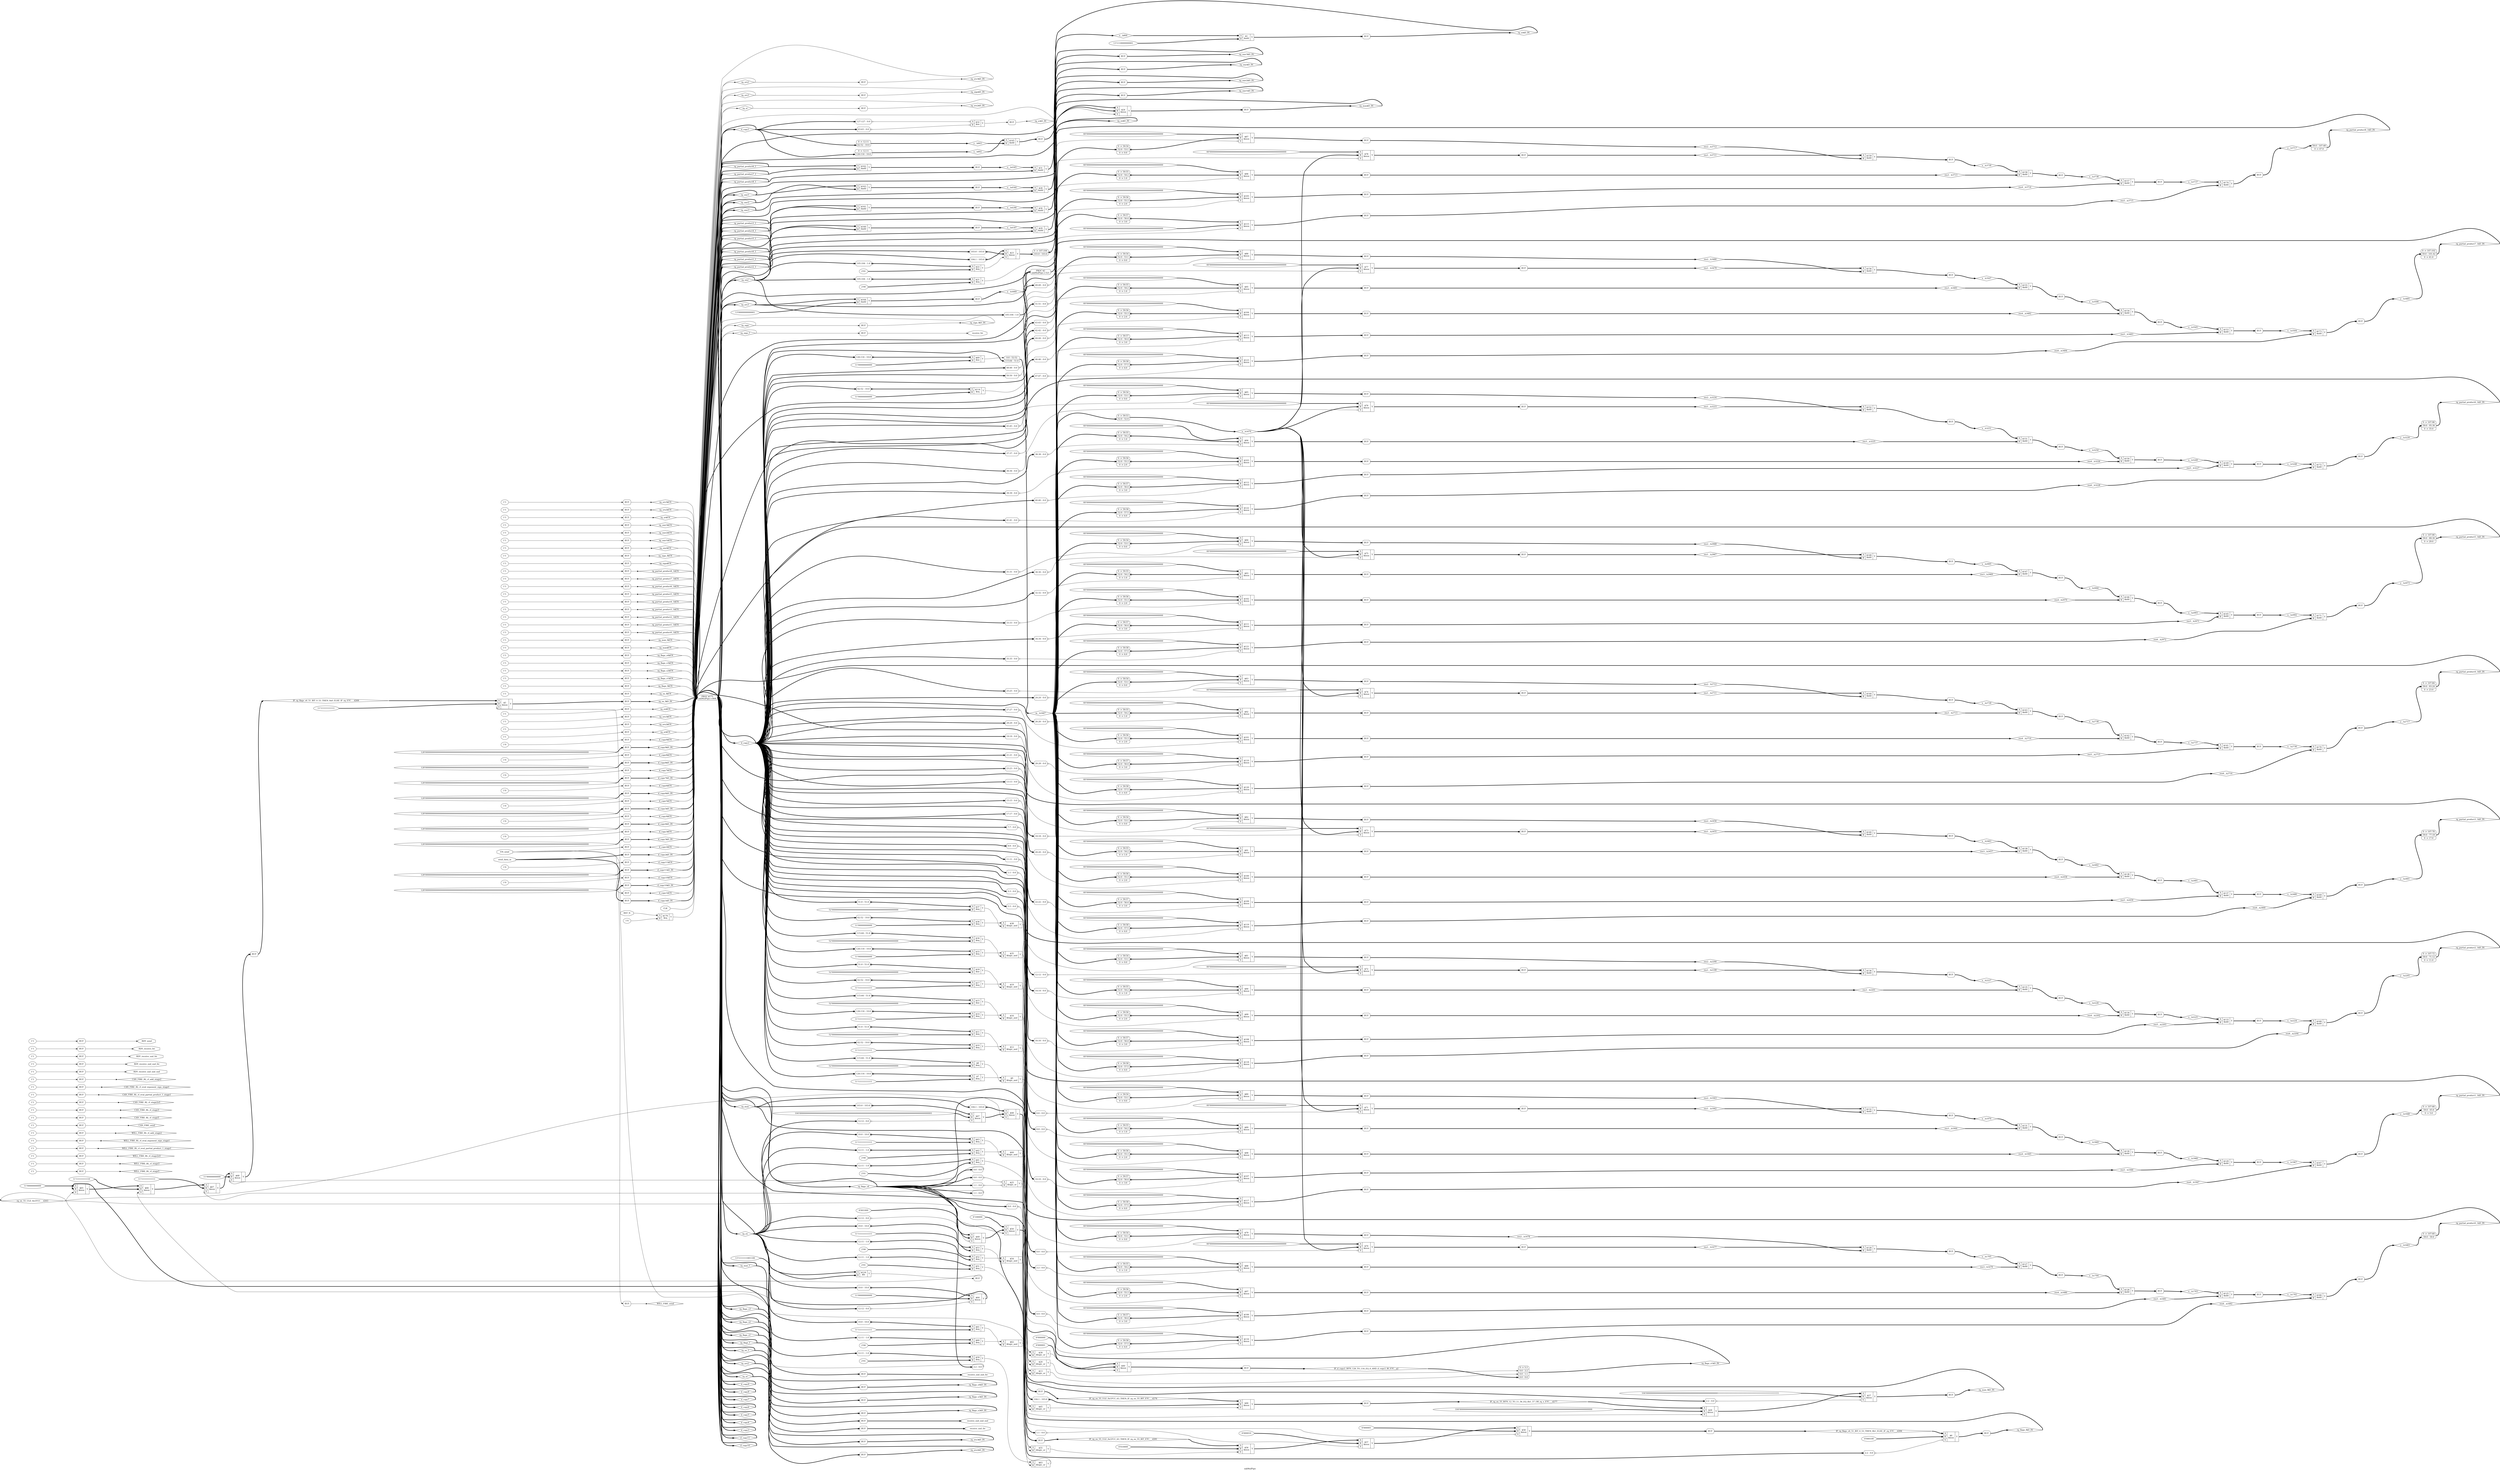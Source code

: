 digraph "mkMulPipe" {
label="mkMulPipe";
rankdir="LR";
remincross=true;
n216 [ shape=diamond, label="rg_ex_55_ULE_0x1FCC___d263", color="black", fontcolor="black" ];
n217 [ shape=diamond, label="IF_rg_flags_s4_51_BIT_0_53_THEN_0b1_ELSE_IF_rg_ETC___d284", color="black", fontcolor="black" ];
n218 [ shape=diamond, label="IF_rg_ex_55_ULE_0x1FCC_63_THEN_IF_rg_ex_55_BIT_ETC___d281", color="black", fontcolor="black" ];
n219 [ shape=diamond, label="IF_d_copy2_BITS_126_TO_116_EQ_0_AND_d_copy2_BI_ETC__q1", color="black", fontcolor="black" ];
n220 [ shape=diamond, label="IF_rg_flags_s4_51_BIT_0_53_THEN_0x0_ELSE_IF_rg_ETC___d269", color="black", fontcolor="black" ];
n221 [ shape=diamond, label="y__h803", color="black", fontcolor="black" ];
n222 [ shape=diamond, label="x__h802", color="black", fontcolor="black" ];
n223 [ shape=diamond, label="x__h800", color="black", fontcolor="black" ];
n224 [ shape=diamond, label="x__h5069", color="black", fontcolor="black" ];
n225 [ shape=diamond, label="m__h1667", color="black", fontcolor="black" ];
n226 [ shape=diamond, label="y__h3717", color="black", fontcolor="black" ];
n227 [ shape=diamond, label="y__h3485", color="black", fontcolor="black" ];
n228 [ shape=diamond, label="y__h3229", color="black", fontcolor="black" ];
n229 [ shape=diamond, label="y__h2973", color="black", fontcolor="black" ];
n230 [ shape=diamond, label="y__h2717", color="black", fontcolor="black" ];
n231 [ shape=diamond, label="y__h2461", color="black", fontcolor="black" ];
n232 [ shape=diamond, label="y__h2205", color="black", fontcolor="black" ];
n233 [ shape=diamond, label="y__h1948", color="black", fontcolor="black" ];
n234 [ shape=diamond, label="y__h1683", color="black", fontcolor="black" ];
n235 [ shape=diamond, label="x__h3739", color="black", fontcolor="black" ];
n236 [ shape=diamond, label="x__h3738", color="black", fontcolor="black" ];
n237 [ shape=diamond, label="x__h3737", color="black", fontcolor="black" ];
n238 [ shape=diamond, label="x__h3507", color="black", fontcolor="black" ];
n239 [ shape=diamond, label="x__h3506", color="black", fontcolor="black" ];
n240 [ shape=diamond, label="x__h3505", color="black", fontcolor="black" ];
n241 [ shape=diamond, label="x__h3504", color="black", fontcolor="black" ];
n242 [ shape=diamond, label="x__h3251", color="black", fontcolor="black" ];
n243 [ shape=diamond, label="x__h3250", color="black", fontcolor="black" ];
n244 [ shape=diamond, label="x__h3249", color="black", fontcolor="black" ];
n245 [ shape=diamond, label="x__h3248", color="black", fontcolor="black" ];
n246 [ shape=diamond, label="x__h2995", color="black", fontcolor="black" ];
n247 [ shape=diamond, label="x__h2994", color="black", fontcolor="black" ];
n248 [ shape=diamond, label="x__h2993", color="black", fontcolor="black" ];
n249 [ shape=diamond, label="x__h2992", color="black", fontcolor="black" ];
n250 [ shape=diamond, label="x__h2739", color="black", fontcolor="black" ];
n251 [ shape=diamond, label="x__h2738", color="black", fontcolor="black" ];
n252 [ shape=diamond, label="x__h2737", color="black", fontcolor="black" ];
n253 [ shape=diamond, label="x__h2736", color="black", fontcolor="black" ];
n254 [ shape=diamond, label="x__h2483", color="black", fontcolor="black" ];
n255 [ shape=diamond, label="x__h2482", color="black", fontcolor="black" ];
n256 [ shape=diamond, label="x__h2481", color="black", fontcolor="black" ];
n257 [ shape=diamond, label="x__h2480", color="black", fontcolor="black" ];
n258 [ shape=diamond, label="x__h2227", color="black", fontcolor="black" ];
n259 [ shape=diamond, label="x__h2226", color="black", fontcolor="black" ];
n260 [ shape=diamond, label="x__h2225", color="black", fontcolor="black" ];
n261 [ shape=diamond, label="x__h2224", color="black", fontcolor="black" ];
n262 [ shape=diamond, label="x__h1970", color="black", fontcolor="black" ];
n263 [ shape=diamond, label="x__h1969", color="black", fontcolor="black" ];
n264 [ shape=diamond, label="x__h1968", color="black", fontcolor="black" ];
n265 [ shape=diamond, label="x__h1967", color="black", fontcolor="black" ];
n266 [ shape=diamond, label="x__h1705", color="black", fontcolor="black" ];
n267 [ shape=diamond, label="x__h1704", color="black", fontcolor="black" ];
n268 [ shape=diamond, label="x__h1703", color="black", fontcolor="black" ];
n269 [ shape=diamond, label="x__h1702", color="black", fontcolor="black" ];
n270 [ shape=diamond, label="res6__h3484", color="black", fontcolor="black" ];
n271 [ shape=diamond, label="res6__h3228", color="black", fontcolor="black" ];
n272 [ shape=diamond, label="res6__h2972", color="black", fontcolor="black" ];
n273 [ shape=diamond, label="res6__h2716", color="black", fontcolor="black" ];
n274 [ shape=diamond, label="res6__h2460", color="black", fontcolor="black" ];
n275 [ shape=diamond, label="res6__h2204", color="black", fontcolor="black" ];
n276 [ shape=diamond, label="res6__h1947", color="black", fontcolor="black" ];
n277 [ shape=diamond, label="res6__h1682", color="black", fontcolor="black" ];
n278 [ shape=diamond, label="res5__h3715", color="black", fontcolor="black" ];
n279 [ shape=diamond, label="res5__h3483", color="black", fontcolor="black" ];
n280 [ shape=diamond, label="res5__h3227", color="black", fontcolor="black" ];
n281 [ shape=diamond, label="res5__h2971", color="black", fontcolor="black" ];
n282 [ shape=diamond, label="res5__h2715", color="black", fontcolor="black" ];
n283 [ shape=diamond, label="res5__h2459", color="black", fontcolor="black" ];
n284 [ shape=diamond, label="res5__h2203", color="black", fontcolor="black" ];
n285 [ shape=diamond, label="res5__h1946", color="black", fontcolor="black" ];
n286 [ shape=diamond, label="res5__h1681", color="black", fontcolor="black" ];
n287 [ shape=diamond, label="res4__h3714", color="black", fontcolor="black" ];
n288 [ shape=diamond, label="res4__h3482", color="black", fontcolor="black" ];
n289 [ shape=diamond, label="res4__h3226", color="black", fontcolor="black" ];
n290 [ shape=diamond, label="res4__h2970", color="black", fontcolor="black" ];
n291 [ shape=diamond, label="res4__h2714", color="black", fontcolor="black" ];
n292 [ shape=diamond, label="res4__h2458", color="black", fontcolor="black" ];
n293 [ shape=diamond, label="res4__h2202", color="black", fontcolor="black" ];
n294 [ shape=diamond, label="res4__h1945", color="black", fontcolor="black" ];
n295 [ shape=diamond, label="res4__h1680", color="black", fontcolor="black" ];
n296 [ shape=diamond, label="res3__h3713", color="black", fontcolor="black" ];
n297 [ shape=diamond, label="res3__h3481", color="black", fontcolor="black" ];
n298 [ shape=diamond, label="res3__h3225", color="black", fontcolor="black" ];
n299 [ shape=diamond, label="res3__h2969", color="black", fontcolor="black" ];
n300 [ shape=diamond, label="res3__h2713", color="black", fontcolor="black" ];
n301 [ shape=diamond, label="res3__h2457", color="black", fontcolor="black" ];
n302 [ shape=diamond, label="res3__h2201", color="black", fontcolor="black" ];
n303 [ shape=diamond, label="res3__h1944", color="black", fontcolor="black" ];
n304 [ shape=diamond, label="res3__h1679", color="black", fontcolor="black" ];
n305 [ shape=diamond, label="res2__h3712", color="black", fontcolor="black" ];
n306 [ shape=diamond, label="res2__h3480", color="black", fontcolor="black" ];
n307 [ shape=diamond, label="res2__h3224", color="black", fontcolor="black" ];
n308 [ shape=diamond, label="res2__h2968", color="black", fontcolor="black" ];
n309 [ shape=diamond, label="res2__h2712", color="black", fontcolor="black" ];
n310 [ shape=diamond, label="res2__h2456", color="black", fontcolor="black" ];
n311 [ shape=diamond, label="res2__h2200", color="black", fontcolor="black" ];
n312 [ shape=diamond, label="res2__h1943", color="black", fontcolor="black" ];
n313 [ shape=diamond, label="res2__h1678", color="black", fontcolor="black" ];
n314 [ shape=diamond, label="res1__h3711", color="black", fontcolor="black" ];
n315 [ shape=diamond, label="res1__h3479", color="black", fontcolor="black" ];
n316 [ shape=diamond, label="res1__h3223", color="black", fontcolor="black" ];
n317 [ shape=diamond, label="res1__h2967", color="black", fontcolor="black" ];
n318 [ shape=diamond, label="res1__h2711", color="black", fontcolor="black" ];
n319 [ shape=diamond, label="res1__h2455", color="black", fontcolor="black" ];
n320 [ shape=diamond, label="res1__h2199", color="black", fontcolor="black" ];
n321 [ shape=diamond, label="res1__h1942", color="black", fontcolor="black" ];
n322 [ shape=diamond, label="res1__h1677", color="black", fontcolor="black" ];
n323 [ shape=diamond, label="a__h1670", color="black", fontcolor="black" ];
n324 [ shape=diamond, label="IF_rg_ex_55_ULE_0x1FCC_63_THEN_IF_rg_ex_55_BIT_ETC___d276", color="black", fontcolor="black" ];
n325 [ shape=diamond, label="IF_rg_ex_55_BITS_12_TO_11_56_EQ_0b1_57_OR_rg_e_ETC___d277", color="black", fontcolor="black" ];
n326 [ shape=diamond, label="x__h4544", color="black", fontcolor="black" ];
n327 [ shape=diamond, label="x__h4305", color="black", fontcolor="black" ];
n328 [ shape=diamond, label="x__h4246", color="black", fontcolor="black" ];
n329 [ shape=diamond, label="x__h4187", color="black", fontcolor="black" ];
n330 [ shape=diamond, label="WILL_FIRE_send", color="black", fontcolor="black" ];
n331 [ shape=diamond, label="WILL_FIRE_RL_rl_stage5", color="black", fontcolor="black" ];
n332 [ shape=diamond, label="WILL_FIRE_RL_rl_stage3", color="black", fontcolor="black" ];
n333 [ shape=diamond, label="WILL_FIRE_RL_rl_stage2o5", color="black", fontcolor="black" ];
n334 [ shape=diamond, label="WILL_FIRE_RL_rl_eval_partial_product_1_stage1", color="black", fontcolor="black" ];
n335 [ shape=diamond, label="WILL_FIRE_RL_rl_eval_exponent_sign_stage1", color="black", fontcolor="black" ];
n336 [ shape=diamond, label="WILL_FIRE_RL_rl_add_stage2", color="black", fontcolor="black" ];
n337 [ shape=diamond, label="CAN_FIRE_send", color="black", fontcolor="black" ];
n338 [ shape=diamond, label="CAN_FIRE_RL_rl_stage5", color="black", fontcolor="black" ];
n339 [ shape=diamond, label="CAN_FIRE_RL_rl_stage3", color="black", fontcolor="black" ];
n340 [ shape=diamond, label="CAN_FIRE_RL_rl_stage2o5", color="black", fontcolor="black" ];
n341 [ shape=diamond, label="CAN_FIRE_RL_rl_eval_partial_product_1_stage1", color="black", fontcolor="black" ];
n342 [ shape=diamond, label="CAN_FIRE_RL_rl_eval_exponent_sign_stage1", color="black", fontcolor="black" ];
n343 [ shape=diamond, label="CAN_FIRE_RL_rl_add_stage2", color="black", fontcolor="black" ];
n344 [ shape=diamond, label="rg_srs3$EN", color="black", fontcolor="black" ];
n345 [ shape=diamond, label="rg_srs3$D_IN", color="black", fontcolor="black" ];
n346 [ shape=diamond, label="rg_srs3", color="black", fontcolor="black" ];
n347 [ shape=diamond, label="rg_srs2$EN", color="black", fontcolor="black" ];
n348 [ shape=diamond, label="rg_srs2$D_IN", color="black", fontcolor="black" ];
n349 [ shape=diamond, label="rg_srs2", color="black", fontcolor="black" ];
n350 [ shape=diamond, label="rg_sr$EN", color="black", fontcolor="black" ];
n351 [ shape=diamond, label="rg_sr$D_IN", color="black", fontcolor="black" ];
n352 [ shape=diamond, label="rg_sr", color="black", fontcolor="black" ];
n353 [ shape=diamond, label="rg_smr3$EN", color="black", fontcolor="black" ];
n354 [ shape=diamond, label="rg_smr3$D_IN", color="black", fontcolor="black" ];
n355 [ shape=diamond, label="rg_smr3", color="black", fontcolor="black" ];
n356 [ shape=diamond, label="rg_smr2$EN", color="black", fontcolor="black" ];
n357 [ shape=diamond, label="rg_smr2$D_IN", color="black", fontcolor="black" ];
n358 [ shape=diamond, label="rg_smr2", color="black", fontcolor="black" ];
n359 [ shape=diamond, label="rg_smr1$EN", color="black", fontcolor="black" ];
n360 [ shape=diamond, label="rg_smr1$D_IN", color="black", fontcolor="black" ];
n361 [ shape=diamond, label="rg_smr1", color="black", fontcolor="black" ];
n362 [ shape=diamond, label="rg_smr$EN", color="black", fontcolor="black" ];
n363 [ shape=diamond, label="rg_smr$D_IN", color="black", fontcolor="black" ];
n364 [ shape=diamond, label="rg_smr", color="black", fontcolor="black" ];
n365 [ shape=diamond, label="rg_sign_f$EN", color="black", fontcolor="black" ];
n366 [ shape=diamond, label="rg_sign_f$D_IN", color="black", fontcolor="black" ];
n367 [ shape=diamond, label="rg_sign_f", color="black", fontcolor="black" ];
n368 [ shape=diamond, label="rg_sign$EN", color="black", fontcolor="black" ];
n369 [ shape=diamond, label="rg_sign$D_IN", color="black", fontcolor="black" ];
n370 [ shape=diamond, label="rg_sign", color="black", fontcolor="black" ];
n371 [ shape=diamond, label="rg_partial_product8_1$EN", color="black", fontcolor="black" ];
n372 [ shape=diamond, label="rg_partial_product8_1$D_IN", color="black", fontcolor="black" ];
n373 [ shape=diamond, label="rg_partial_product8_1", color="black", fontcolor="black" ];
n374 [ shape=diamond, label="rg_partial_product7_1$EN", color="black", fontcolor="black" ];
n375 [ shape=diamond, label="rg_partial_product7_1$D_IN", color="black", fontcolor="black" ];
n376 [ shape=diamond, label="rg_partial_product7_1", color="black", fontcolor="black" ];
n377 [ shape=diamond, label="rg_partial_product6_1$EN", color="black", fontcolor="black" ];
n378 [ shape=diamond, label="rg_partial_product6_1$D_IN", color="black", fontcolor="black" ];
n379 [ shape=diamond, label="rg_partial_product6_1", color="black", fontcolor="black" ];
n380 [ shape=diamond, label="rg_partial_product5_1$EN", color="black", fontcolor="black" ];
n381 [ shape=diamond, label="rg_partial_product5_1$D_IN", color="black", fontcolor="black" ];
n382 [ shape=diamond, label="rg_partial_product5_1", color="black", fontcolor="black" ];
n383 [ shape=diamond, label="rg_partial_product4_1$EN", color="black", fontcolor="black" ];
n384 [ shape=diamond, label="rg_partial_product4_1$D_IN", color="black", fontcolor="black" ];
n385 [ shape=diamond, label="rg_partial_product4_1", color="black", fontcolor="black" ];
n386 [ shape=diamond, label="rg_partial_product3_1$EN", color="black", fontcolor="black" ];
n387 [ shape=diamond, label="rg_partial_product3_1$D_IN", color="black", fontcolor="black" ];
n388 [ shape=diamond, label="rg_partial_product3_1", color="black", fontcolor="black" ];
n389 [ shape=diamond, label="rg_partial_product2_1$EN", color="black", fontcolor="black" ];
n390 [ shape=diamond, label="rg_partial_product2_1$D_IN", color="black", fontcolor="black" ];
n391 [ shape=diamond, label="rg_partial_product2_1", color="black", fontcolor="black" ];
n392 [ shape=diamond, label="rg_partial_product1_1$EN", color="black", fontcolor="black" ];
n393 [ shape=diamond, label="rg_partial_product1_1$D_IN", color="black", fontcolor="black" ];
n394 [ shape=diamond, label="rg_partial_product1_1", color="black", fontcolor="black" ];
n395 [ shape=diamond, label="rg_partial_product0_1$EN", color="black", fontcolor="black" ];
n396 [ shape=diamond, label="rg_partial_product0_1$D_IN", color="black", fontcolor="black" ];
n397 [ shape=diamond, label="rg_partial_product0_1", color="black", fontcolor="black" ];
n398 [ shape=diamond, label="rg_man_f$EN", color="black", fontcolor="black" ];
n399 [ shape=diamond, label="rg_man_f$D_IN", color="black", fontcolor="black" ];
n400 [ shape=diamond, label="rg_man_f", color="black", fontcolor="black" ];
n401 [ shape=diamond, label="rg_man$EN", color="black", fontcolor="black" ];
n402 [ shape=diamond, label="rg_man$D_IN", color="black", fontcolor="black" ];
n403 [ shape=diamond, label="rg_man", color="black", fontcolor="black" ];
n404 [ shape=diamond, label="rg_flags_s4$EN", color="black", fontcolor="black" ];
n405 [ shape=diamond, label="rg_flags_s4$D_IN", color="black", fontcolor="black" ];
n406 [ shape=diamond, label="rg_flags_s4", color="black", fontcolor="black" ];
n407 [ shape=diamond, label="rg_flags_s3$EN", color="black", fontcolor="black" ];
n408 [ shape=diamond, label="rg_flags_s3$D_IN", color="black", fontcolor="black" ];
n409 [ shape=diamond, label="rg_flags_s3", color="black", fontcolor="black" ];
n410 [ shape=diamond, label="rg_flags_s2$EN", color="black", fontcolor="black" ];
n411 [ shape=diamond, label="rg_flags_s2$D_IN", color="black", fontcolor="black" ];
n412 [ shape=diamond, label="rg_flags_s2", color="black", fontcolor="black" ];
n413 [ shape=diamond, label="rg_flags_s1$EN", color="black", fontcolor="black" ];
n414 [ shape=diamond, label="rg_flags_s1$D_IN", color="black", fontcolor="black" ];
n415 [ shape=diamond, label="rg_flags_s1", color="black", fontcolor="black" ];
n416 [ shape=diamond, label="rg_flags_f$EN", color="black", fontcolor="black" ];
n417 [ shape=diamond, label="rg_flags_f$D_IN", color="black", fontcolor="black" ];
n418 [ shape=diamond, label="rg_flags_f", color="black", fontcolor="black" ];
n419 [ shape=diamond, label="rg_ex_f$EN", color="black", fontcolor="black" ];
n420 [ shape=diamond, label="rg_ex_f$D_IN", color="black", fontcolor="black" ];
n421 [ shape=diamond, label="rg_ex_f", color="black", fontcolor="black" ];
n422 [ shape=diamond, label="rg_ex$EN", color="black", fontcolor="black" ];
n423 [ shape=diamond, label="rg_ex$D_IN", color="black", fontcolor="black" ];
n424 [ shape=diamond, label="rg_ex", color="black", fontcolor="black" ];
n425 [ shape=diamond, label="rg_ers3$EN", color="black", fontcolor="black" ];
n426 [ shape=diamond, label="rg_ers3$D_IN", color="black", fontcolor="black" ];
n427 [ shape=diamond, label="rg_ers3", color="black", fontcolor="black" ];
n428 [ shape=diamond, label="rg_ers2$EN", color="black", fontcolor="black" ];
n429 [ shape=diamond, label="rg_ers2$D_IN", color="black", fontcolor="black" ];
n430 [ shape=diamond, label="rg_ers2", color="black", fontcolor="black" ];
n431 [ shape=diamond, label="rg_er$EN", color="black", fontcolor="black" ];
n432 [ shape=diamond, label="rg_er$D_IN", color="black", fontcolor="black" ];
n433 [ shape=diamond, label="rg_er", color="black", fontcolor="black" ];
n434 [ shape=diamond, label="d_copy9$EN", color="black", fontcolor="black" ];
n435 [ shape=diamond, label="d_copy9$D_IN", color="black", fontcolor="black" ];
n436 [ shape=diamond, label="d_copy9", color="black", fontcolor="black" ];
n437 [ shape=diamond, label="d_copy8$EN", color="black", fontcolor="black" ];
n438 [ shape=diamond, label="d_copy8$D_IN", color="black", fontcolor="black" ];
n439 [ shape=diamond, label="d_copy8", color="black", fontcolor="black" ];
n440 [ shape=diamond, label="d_copy7$EN", color="black", fontcolor="black" ];
n441 [ shape=diamond, label="d_copy7$D_IN", color="black", fontcolor="black" ];
n442 [ shape=diamond, label="d_copy7", color="black", fontcolor="black" ];
n443 [ shape=diamond, label="d_copy6$EN", color="black", fontcolor="black" ];
n444 [ shape=diamond, label="d_copy6$D_IN", color="black", fontcolor="black" ];
n445 [ shape=diamond, label="d_copy6", color="black", fontcolor="black" ];
n446 [ shape=diamond, label="d_copy5$EN", color="black", fontcolor="black" ];
n447 [ shape=diamond, label="d_copy5$D_IN", color="black", fontcolor="black" ];
n448 [ shape=diamond, label="d_copy5", color="black", fontcolor="black" ];
n449 [ shape=diamond, label="d_copy4$EN", color="black", fontcolor="black" ];
n450 [ shape=diamond, label="d_copy4$D_IN", color="black", fontcolor="black" ];
n451 [ shape=diamond, label="d_copy4", color="black", fontcolor="black" ];
n452 [ shape=diamond, label="d_copy3$EN", color="black", fontcolor="black" ];
n453 [ shape=diamond, label="d_copy3$D_IN", color="black", fontcolor="black" ];
n454 [ shape=diamond, label="d_copy3", color="black", fontcolor="black" ];
n455 [ shape=diamond, label="d_copy2$EN", color="black", fontcolor="black" ];
n456 [ shape=diamond, label="d_copy2$D_IN", color="black", fontcolor="black" ];
n457 [ shape=diamond, label="d_copy2", color="black", fontcolor="black" ];
n458 [ shape=diamond, label="d_copy11$EN", color="black", fontcolor="black" ];
n459 [ shape=diamond, label="d_copy11$D_IN", color="black", fontcolor="black" ];
n460 [ shape=diamond, label="d_copy11", color="black", fontcolor="black" ];
n461 [ shape=diamond, label="d_copy10$EN", color="black", fontcolor="black" ];
n462 [ shape=diamond, label="d_copy10$D_IN", color="black", fontcolor="black" ];
n463 [ shape=diamond, label="d_copy10", color="black", fontcolor="black" ];
n464 [ shape=diamond, label="d_copy1$EN", color="black", fontcolor="black" ];
n465 [ shape=diamond, label="d_copy1$D_IN", color="black", fontcolor="black" ];
n466 [ shape=diamond, label="d_copy1", color="black", fontcolor="black" ];
n467 [ shape=octagon, label="RDY_receive_snd_snd_snd", color="black", fontcolor="black" ];
n468 [ shape=octagon, label="receive_snd_snd_snd", color="black", fontcolor="black" ];
n469 [ shape=octagon, label="RDY_receive_snd_snd_fst", color="black", fontcolor="black" ];
n470 [ shape=octagon, label="receive_snd_snd_fst", color="black", fontcolor="black" ];
n471 [ shape=octagon, label="RDY_receive_snd_fst", color="black", fontcolor="black" ];
n472 [ shape=octagon, label="receive_snd_fst", color="black", fontcolor="black" ];
n473 [ shape=octagon, label="RDY_receive_fst", color="black", fontcolor="black" ];
n474 [ shape=octagon, label="receive_fst", color="black", fontcolor="black" ];
n475 [ shape=octagon, label="RDY_send", color="black", fontcolor="black" ];
n476 [ shape=octagon, label="EN_send", color="black", fontcolor="black" ];
n477 [ shape=octagon, label="send_data_in", color="black", fontcolor="black" ];
n478 [ shape=octagon, label="RST_N", color="black", fontcolor="black" ];
n479 [ shape=octagon, label="CLK", color="black", fontcolor="black" ];
v0 [ label="1'0" ];
c483 [ shape=record, label="{{<p480> A|<p481> B}|$176\n$eq|{<p482> Y}}" ];
c484 [ shape=record, label="{{<p480> A|<p481> B}|$174\n$add|{<p482> Y}}" ];
c485 [ shape=record, label="{{<p480> A|<p481> B}|$173\n$add|{<p482> Y}}" ];
c486 [ shape=record, label="{{<p480> A|<p481> B}|$172\n$add|{<p482> Y}}" ];
c487 [ shape=record, label="{{<p480> A|<p481> B}|$171\n$add|{<p482> Y}}" ];
c488 [ shape=record, label="{{<p480> A|<p481> B}|$170\n$add|{<p482> Y}}" ];
c489 [ shape=record, label="{{<p480> A|<p481> B}|$169\n$add|{<p482> Y}}" ];
c490 [ shape=record, label="{{<p480> A|<p481> B}|$168\n$add|{<p482> Y}}" ];
c491 [ shape=record, label="{{<p480> A|<p481> B}|$167\n$add|{<p482> Y}}" ];
c492 [ shape=record, label="{{<p480> A|<p481> B}|$166\n$add|{<p482> Y}}" ];
c493 [ shape=record, label="{{<p480> A|<p481> B}|$165\n$add|{<p482> Y}}" ];
v1 [ label="13'0000000000001" ];
c494 [ shape=record, label="{{<p480> A|<p481> B}|$164\n$add|{<p482> Y}}" ];
c495 [ shape=record, label="{{<p480> A|<p481> B}|$163\n$add|{<p482> Y}}" ];
c496 [ shape=record, label="{{<p480> A|<p481> B}|$162\n$add|{<p482> Y}}" ];
c497 [ shape=record, label="{{<p480> A|<p481> B}|$161\n$add|{<p482> Y}}" ];
c498 [ shape=record, label="{{<p480> A|<p481> B}|$160\n$add|{<p482> Y}}" ];
c499 [ shape=record, label="{{<p480> A|<p481> B}|$159\n$add|{<p482> Y}}" ];
c500 [ shape=record, label="{{<p480> A|<p481> B}|$158\n$add|{<p482> Y}}" ];
c501 [ shape=record, label="{{<p480> A|<p481> B}|$157\n$add|{<p482> Y}}" ];
c502 [ shape=record, label="{{<p480> A|<p481> B}|$156\n$add|{<p482> Y}}" ];
c503 [ shape=record, label="{{<p480> A|<p481> B}|$155\n$add|{<p482> Y}}" ];
c504 [ shape=record, label="{{<p480> A|<p481> B}|$154\n$add|{<p482> Y}}" ];
c505 [ shape=record, label="{{<p480> A|<p481> B}|$153\n$add|{<p482> Y}}" ];
c506 [ shape=record, label="{{<p480> A|<p481> B}|$152\n$add|{<p482> Y}}" ];
c507 [ shape=record, label="{{<p480> A|<p481> B}|$151\n$add|{<p482> Y}}" ];
c508 [ shape=record, label="{{<p480> A|<p481> B}|$150\n$add|{<p482> Y}}" ];
c509 [ shape=record, label="{{<p480> A|<p481> B}|$149\n$add|{<p482> Y}}" ];
c510 [ shape=record, label="{{<p480> A|<p481> B}|$148\n$add|{<p482> Y}}" ];
c511 [ shape=record, label="{{<p480> A|<p481> B}|$147\n$add|{<p482> Y}}" ];
c512 [ shape=record, label="{{<p480> A|<p481> B}|$146\n$add|{<p482> Y}}" ];
c513 [ shape=record, label="{{<p480> A|<p481> B}|$145\n$add|{<p482> Y}}" ];
c514 [ shape=record, label="{{<p480> A|<p481> B}|$144\n$add|{<p482> Y}}" ];
c515 [ shape=record, label="{{<p480> A|<p481> B}|$143\n$add|{<p482> Y}}" ];
c516 [ shape=record, label="{{<p480> A|<p481> B}|$142\n$add|{<p482> Y}}" ];
c517 [ shape=record, label="{{<p480> A|<p481> B}|$141\n$add|{<p482> Y}}" ];
c518 [ shape=record, label="{{<p480> A|<p481> B}|$140\n$add|{<p482> Y}}" ];
c519 [ shape=record, label="{{<p480> A|<p481> B}|$139\n$add|{<p482> Y}}" ];
c520 [ shape=record, label="{{<p480> A|<p481> B}|$138\n$add|{<p482> Y}}" ];
c521 [ shape=record, label="{{<p480> A|<p481> B}|$137\n$add|{<p482> Y}}" ];
c522 [ shape=record, label="{{<p480> A|<p481> B}|$136\n$add|{<p482> Y}}" ];
c523 [ shape=record, label="{{<p480> A|<p481> B}|$135\n$add|{<p482> Y}}" ];
c524 [ shape=record, label="{{<p480> A|<p481> B}|$134\n$add|{<p482> Y}}" ];
c525 [ shape=record, label="{{<p480> A|<p481> B}|$133\n$add|{<p482> Y}}" ];
c526 [ shape=record, label="{{<p480> A|<p481> B}|$132\n$add|{<p482> Y}}" ];
c527 [ shape=record, label="{{<p480> A|<p481> B}|$131\n$add|{<p482> Y}}" ];
c528 [ shape=record, label="{{<p480> A|<p481> B}|$130\n$add|{<p482> Y}}" ];
c529 [ shape=record, label="{{<p480> A|<p481> B}|$129\n$add|{<p482> Y}}" ];
c530 [ shape=record, label="{{<p480> A|<p481> B}|$128\n$add|{<p482> Y}}" ];
c531 [ shape=record, label="{{<p480> A|<p481> B}|$127\n$add|{<p482> Y}}" ];
c532 [ shape=record, label="{{<p480> A|<p481> B}|$126\n$add|{<p482> Y}}" ];
c533 [ shape=record, label="{{<p480> A|<p481> B}|$125\n$add|{<p482> Y}}" ];
v2 [ label="13'1111111001100" ];
c534 [ shape=record, label="{{<p480> A|<p481> B}|$124\n$le|{<p482> Y}}" ];
v5 [ label="60'000000000000000000000000000000000000000000000000000000000000" ];
c536 [ shape=record, label="{{<p480> A|<p481> B|<p535> S}|$123\n$mux|{<p482> Y}}" ];
x3 [ shape=record, style=rounded, label="<s0> 47:47 - 0:0 " ];
x3:e -> c536:p535:w [arrowhead=odiamond, arrowtail=odiamond, dir=both, color="black", label=""];
x4 [ shape=record, style=rounded, label="0 -&gt; 59:58 |<s1> 52:0 - 57:5 |0 -&gt; 4:0 " ];
x4:e -> c536:p481:w [arrowhead=odiamond, arrowtail=odiamond, dir=both, color="black", style="setlinewidth(3)", label=""];
v8 [ label="60'000000000000000000000000000000000000000000000000000000000000" ];
c537 [ shape=record, label="{{<p480> A|<p481> B|<p535> S}|$122\n$mux|{<p482> Y}}" ];
x6 [ shape=record, style=rounded, label="<s0> 41:41 - 0:0 " ];
x6:e -> c537:p535:w [arrowhead=odiamond, arrowtail=odiamond, dir=both, color="black", label=""];
x7 [ shape=record, style=rounded, label="0 -&gt; 59:58 |<s1> 52:0 - 57:5 |0 -&gt; 4:0 " ];
x7:e -> c537:p481:w [arrowhead=odiamond, arrowtail=odiamond, dir=both, color="black", style="setlinewidth(3)", label=""];
v11 [ label="60'000000000000000000000000000000000000000000000000000000000000" ];
c538 [ shape=record, label="{{<p480> A|<p481> B|<p535> S}|$121\n$mux|{<p482> Y}}" ];
x9 [ shape=record, style=rounded, label="<s0> 35:35 - 0:0 " ];
x9:e -> c538:p535:w [arrowhead=odiamond, arrowtail=odiamond, dir=both, color="black", label=""];
x10 [ shape=record, style=rounded, label="0 -&gt; 59:58 |<s1> 52:0 - 57:5 |0 -&gt; 4:0 " ];
x10:e -> c538:p481:w [arrowhead=odiamond, arrowtail=odiamond, dir=both, color="black", style="setlinewidth(3)", label=""];
v14 [ label="60'000000000000000000000000000000000000000000000000000000000000" ];
c539 [ shape=record, label="{{<p480> A|<p481> B|<p535> S}|$120\n$mux|{<p482> Y}}" ];
x12 [ shape=record, style=rounded, label="<s0> 29:29 - 0:0 " ];
x12:e -> c539:p535:w [arrowhead=odiamond, arrowtail=odiamond, dir=both, color="black", label=""];
x13 [ shape=record, style=rounded, label="0 -&gt; 59:58 |<s1> 52:0 - 57:5 |0 -&gt; 4:0 " ];
x13:e -> c539:p481:w [arrowhead=odiamond, arrowtail=odiamond, dir=both, color="black", style="setlinewidth(3)", label=""];
v17 [ label="60'000000000000000000000000000000000000000000000000000000000000" ];
c540 [ shape=record, label="{{<p480> A|<p481> B|<p535> S}|$119\n$mux|{<p482> Y}}" ];
x15 [ shape=record, style=rounded, label="<s0> 23:23 - 0:0 " ];
x15:e -> c540:p535:w [arrowhead=odiamond, arrowtail=odiamond, dir=both, color="black", label=""];
x16 [ shape=record, style=rounded, label="0 -&gt; 59:58 |<s1> 52:0 - 57:5 |0 -&gt; 4:0 " ];
x16:e -> c540:p481:w [arrowhead=odiamond, arrowtail=odiamond, dir=both, color="black", style="setlinewidth(3)", label=""];
v20 [ label="60'000000000000000000000000000000000000000000000000000000000000" ];
c541 [ shape=record, label="{{<p480> A|<p481> B|<p535> S}|$118\n$mux|{<p482> Y}}" ];
x18 [ shape=record, style=rounded, label="<s0> 17:17 - 0:0 " ];
x18:e -> c541:p535:w [arrowhead=odiamond, arrowtail=odiamond, dir=both, color="black", label=""];
x19 [ shape=record, style=rounded, label="0 -&gt; 59:58 |<s1> 52:0 - 57:5 |0 -&gt; 4:0 " ];
x19:e -> c541:p481:w [arrowhead=odiamond, arrowtail=odiamond, dir=both, color="black", style="setlinewidth(3)", label=""];
v23 [ label="60'000000000000000000000000000000000000000000000000000000000000" ];
c542 [ shape=record, label="{{<p480> A|<p481> B|<p535> S}|$117\n$mux|{<p482> Y}}" ];
x21 [ shape=record, style=rounded, label="<s0> 11:11 - 0:0 " ];
x21:e -> c542:p535:w [arrowhead=odiamond, arrowtail=odiamond, dir=both, color="black", label=""];
x22 [ shape=record, style=rounded, label="0 -&gt; 59:58 |<s1> 52:0 - 57:5 |0 -&gt; 4:0 " ];
x22:e -> c542:p481:w [arrowhead=odiamond, arrowtail=odiamond, dir=both, color="black", style="setlinewidth(3)", label=""];
v26 [ label="60'000000000000000000000000000000000000000000000000000000000000" ];
c543 [ shape=record, label="{{<p480> A|<p481> B|<p535> S}|$116\n$mux|{<p482> Y}}" ];
x24 [ shape=record, style=rounded, label="<s0> 5:5 - 0:0 " ];
x24:e -> c543:p535:w [arrowhead=odiamond, arrowtail=odiamond, dir=both, color="black", label=""];
x25 [ shape=record, style=rounded, label="0 -&gt; 59:58 |<s1> 52:0 - 57:5 |0 -&gt; 4:0 " ];
x25:e -> c543:p481:w [arrowhead=odiamond, arrowtail=odiamond, dir=both, color="black", style="setlinewidth(3)", label=""];
v27 [ label="60'000000000000000000000000000000000000000000000000000000000000" ];
c544 [ shape=record, label="{{<p480> A|<p481> B|<p535> S}|$115\n$mux|{<p482> Y}}" ];
x28 [ shape=record, style=rounded, label="0 -&gt; 59:57 |<s1> 52:0 - 56:4 |0 -&gt; 3:0 " ];
x28:e -> c544:p480:w [arrowhead=odiamond, arrowtail=odiamond, dir=both, color="black", style="setlinewidth(3)", label=""];
v29 [ label="11'00000000000" ];
c545 [ shape=record, label="{{<p480> A|<p481> B}|$114\n$eq|{<p482> Y}}" ];
x30 [ shape=record, style=rounded, label="<s0> 62:52 - 10:0 " ];
x30:e -> c545:p480:w [arrowhead=odiamond, arrowtail=odiamond, dir=both, color="black", style="setlinewidth(3)", label=""];
v33 [ label="60'000000000000000000000000000000000000000000000000000000000000" ];
c546 [ shape=record, label="{{<p480> A|<p481> B|<p535> S}|$113\n$mux|{<p482> Y}}" ];
x31 [ shape=record, style=rounded, label="<s0> 46:46 - 0:0 " ];
x31:e -> c546:p535:w [arrowhead=odiamond, arrowtail=odiamond, dir=both, color="black", label=""];
x32 [ shape=record, style=rounded, label="0 -&gt; 59:57 |<s1> 52:0 - 56:4 |0 -&gt; 3:0 " ];
x32:e -> c546:p481:w [arrowhead=odiamond, arrowtail=odiamond, dir=both, color="black", style="setlinewidth(3)", label=""];
v36 [ label="60'000000000000000000000000000000000000000000000000000000000000" ];
c547 [ shape=record, label="{{<p480> A|<p481> B|<p535> S}|$112\n$mux|{<p482> Y}}" ];
x34 [ shape=record, style=rounded, label="<s0> 40:40 - 0:0 " ];
x34:e -> c547:p535:w [arrowhead=odiamond, arrowtail=odiamond, dir=both, color="black", label=""];
x35 [ shape=record, style=rounded, label="0 -&gt; 59:57 |<s1> 52:0 - 56:4 |0 -&gt; 3:0 " ];
x35:e -> c547:p481:w [arrowhead=odiamond, arrowtail=odiamond, dir=both, color="black", style="setlinewidth(3)", label=""];
v39 [ label="60'000000000000000000000000000000000000000000000000000000000000" ];
c548 [ shape=record, label="{{<p480> A|<p481> B|<p535> S}|$111\n$mux|{<p482> Y}}" ];
x37 [ shape=record, style=rounded, label="<s0> 34:34 - 0:0 " ];
x37:e -> c548:p535:w [arrowhead=odiamond, arrowtail=odiamond, dir=both, color="black", label=""];
x38 [ shape=record, style=rounded, label="0 -&gt; 59:57 |<s1> 52:0 - 56:4 |0 -&gt; 3:0 " ];
x38:e -> c548:p481:w [arrowhead=odiamond, arrowtail=odiamond, dir=both, color="black", style="setlinewidth(3)", label=""];
v42 [ label="60'000000000000000000000000000000000000000000000000000000000000" ];
c549 [ shape=record, label="{{<p480> A|<p481> B|<p535> S}|$110\n$mux|{<p482> Y}}" ];
x40 [ shape=record, style=rounded, label="<s0> 28:28 - 0:0 " ];
x40:e -> c549:p535:w [arrowhead=odiamond, arrowtail=odiamond, dir=both, color="black", label=""];
x41 [ shape=record, style=rounded, label="0 -&gt; 59:57 |<s1> 52:0 - 56:4 |0 -&gt; 3:0 " ];
x41:e -> c549:p481:w [arrowhead=odiamond, arrowtail=odiamond, dir=both, color="black", style="setlinewidth(3)", label=""];
v45 [ label="60'000000000000000000000000000000000000000000000000000000000000" ];
c550 [ shape=record, label="{{<p480> A|<p481> B|<p535> S}|$109\n$mux|{<p482> Y}}" ];
x43 [ shape=record, style=rounded, label="<s0> 22:22 - 0:0 " ];
x43:e -> c550:p535:w [arrowhead=odiamond, arrowtail=odiamond, dir=both, color="black", label=""];
x44 [ shape=record, style=rounded, label="0 -&gt; 59:57 |<s1> 52:0 - 56:4 |0 -&gt; 3:0 " ];
x44:e -> c550:p481:w [arrowhead=odiamond, arrowtail=odiamond, dir=both, color="black", style="setlinewidth(3)", label=""];
v48 [ label="60'000000000000000000000000000000000000000000000000000000000000" ];
c551 [ shape=record, label="{{<p480> A|<p481> B|<p535> S}|$108\n$mux|{<p482> Y}}" ];
x46 [ shape=record, style=rounded, label="<s0> 16:16 - 0:0 " ];
x46:e -> c551:p535:w [arrowhead=odiamond, arrowtail=odiamond, dir=both, color="black", label=""];
x47 [ shape=record, style=rounded, label="0 -&gt; 59:57 |<s1> 52:0 - 56:4 |0 -&gt; 3:0 " ];
x47:e -> c551:p481:w [arrowhead=odiamond, arrowtail=odiamond, dir=both, color="black", style="setlinewidth(3)", label=""];
v51 [ label="60'000000000000000000000000000000000000000000000000000000000000" ];
c552 [ shape=record, label="{{<p480> A|<p481> B|<p535> S}|$107\n$mux|{<p482> Y}}" ];
x49 [ shape=record, style=rounded, label="<s0> 10:10 - 0:0 " ];
x49:e -> c552:p535:w [arrowhead=odiamond, arrowtail=odiamond, dir=both, color="black", label=""];
x50 [ shape=record, style=rounded, label="0 -&gt; 59:57 |<s1> 52:0 - 56:4 |0 -&gt; 3:0 " ];
x50:e -> c552:p481:w [arrowhead=odiamond, arrowtail=odiamond, dir=both, color="black", style="setlinewidth(3)", label=""];
v54 [ label="60'000000000000000000000000000000000000000000000000000000000000" ];
c553 [ shape=record, label="{{<p480> A|<p481> B|<p535> S}|$106\n$mux|{<p482> Y}}" ];
x52 [ shape=record, style=rounded, label="<s0> 4:4 - 0:0 " ];
x52:e -> c553:p535:w [arrowhead=odiamond, arrowtail=odiamond, dir=both, color="black", label=""];
x53 [ shape=record, style=rounded, label="0 -&gt; 59:57 |<s1> 52:0 - 56:4 |0 -&gt; 3:0 " ];
x53:e -> c553:p481:w [arrowhead=odiamond, arrowtail=odiamond, dir=both, color="black", style="setlinewidth(3)", label=""];
v57 [ label="60'000000000000000000000000000000000000000000000000000000000000" ];
c554 [ shape=record, label="{{<p480> A|<p481> B|<p535> S}|$105\n$mux|{<p482> Y}}" ];
x55 [ shape=record, style=rounded, label="<s0> 51:51 - 0:0 " ];
x55:e -> c554:p535:w [arrowhead=odiamond, arrowtail=odiamond, dir=both, color="black", label=""];
x56 [ shape=record, style=rounded, label="0 -&gt; 59:56 |<s1> 52:0 - 55:3 |0 -&gt; 2:0 " ];
x56:e -> c554:p481:w [arrowhead=odiamond, arrowtail=odiamond, dir=both, color="black", style="setlinewidth(3)", label=""];
v60 [ label="60'000000000000000000000000000000000000000000000000000000000000" ];
c555 [ shape=record, label="{{<p480> A|<p481> B|<p535> S}|$104\n$mux|{<p482> Y}}" ];
x58 [ shape=record, style=rounded, label="<s0> 45:45 - 0:0 " ];
x58:e -> c555:p535:w [arrowhead=odiamond, arrowtail=odiamond, dir=both, color="black", label=""];
x59 [ shape=record, style=rounded, label="0 -&gt; 59:56 |<s1> 52:0 - 55:3 |0 -&gt; 2:0 " ];
x59:e -> c555:p481:w [arrowhead=odiamond, arrowtail=odiamond, dir=both, color="black", style="setlinewidth(3)", label=""];
v63 [ label="60'000000000000000000000000000000000000000000000000000000000000" ];
c556 [ shape=record, label="{{<p480> A|<p481> B|<p535> S}|$103\n$mux|{<p482> Y}}" ];
x61 [ shape=record, style=rounded, label="<s0> 39:39 - 0:0 " ];
x61:e -> c556:p535:w [arrowhead=odiamond, arrowtail=odiamond, dir=both, color="black", label=""];
x62 [ shape=record, style=rounded, label="0 -&gt; 59:56 |<s1> 52:0 - 55:3 |0 -&gt; 2:0 " ];
x62:e -> c556:p481:w [arrowhead=odiamond, arrowtail=odiamond, dir=both, color="black", style="setlinewidth(3)", label=""];
v66 [ label="60'000000000000000000000000000000000000000000000000000000000000" ];
c557 [ shape=record, label="{{<p480> A|<p481> B|<p535> S}|$102\n$mux|{<p482> Y}}" ];
x64 [ shape=record, style=rounded, label="<s0> 33:33 - 0:0 " ];
x64:e -> c557:p535:w [arrowhead=odiamond, arrowtail=odiamond, dir=both, color="black", label=""];
x65 [ shape=record, style=rounded, label="0 -&gt; 59:56 |<s1> 52:0 - 55:3 |0 -&gt; 2:0 " ];
x65:e -> c557:p481:w [arrowhead=odiamond, arrowtail=odiamond, dir=both, color="black", style="setlinewidth(3)", label=""];
v69 [ label="60'000000000000000000000000000000000000000000000000000000000000" ];
c558 [ shape=record, label="{{<p480> A|<p481> B|<p535> S}|$101\n$mux|{<p482> Y}}" ];
x67 [ shape=record, style=rounded, label="<s0> 27:27 - 0:0 " ];
x67:e -> c558:p535:w [arrowhead=odiamond, arrowtail=odiamond, dir=both, color="black", label=""];
x68 [ shape=record, style=rounded, label="0 -&gt; 59:56 |<s1> 52:0 - 55:3 |0 -&gt; 2:0 " ];
x68:e -> c558:p481:w [arrowhead=odiamond, arrowtail=odiamond, dir=both, color="black", style="setlinewidth(3)", label=""];
v72 [ label="60'000000000000000000000000000000000000000000000000000000000000" ];
c559 [ shape=record, label="{{<p480> A|<p481> B|<p535> S}|$100\n$mux|{<p482> Y}}" ];
x70 [ shape=record, style=rounded, label="<s0> 21:21 - 0:0 " ];
x70:e -> c559:p535:w [arrowhead=odiamond, arrowtail=odiamond, dir=both, color="black", label=""];
x71 [ shape=record, style=rounded, label="0 -&gt; 59:56 |<s1> 52:0 - 55:3 |0 -&gt; 2:0 " ];
x71:e -> c559:p481:w [arrowhead=odiamond, arrowtail=odiamond, dir=both, color="black", style="setlinewidth(3)", label=""];
v75 [ label="60'000000000000000000000000000000000000000000000000000000000000" ];
c560 [ shape=record, label="{{<p480> A|<p481> B|<p535> S}|$99\n$mux|{<p482> Y}}" ];
x73 [ shape=record, style=rounded, label="<s0> 15:15 - 0:0 " ];
x73:e -> c560:p535:w [arrowhead=odiamond, arrowtail=odiamond, dir=both, color="black", label=""];
x74 [ shape=record, style=rounded, label="0 -&gt; 59:56 |<s1> 52:0 - 55:3 |0 -&gt; 2:0 " ];
x74:e -> c560:p481:w [arrowhead=odiamond, arrowtail=odiamond, dir=both, color="black", style="setlinewidth(3)", label=""];
v78 [ label="60'000000000000000000000000000000000000000000000000000000000000" ];
c561 [ shape=record, label="{{<p480> A|<p481> B|<p535> S}|$98\n$mux|{<p482> Y}}" ];
x76 [ shape=record, style=rounded, label="<s0> 9:9 - 0:0 " ];
x76:e -> c561:p535:w [arrowhead=odiamond, arrowtail=odiamond, dir=both, color="black", label=""];
x77 [ shape=record, style=rounded, label="0 -&gt; 59:56 |<s1> 52:0 - 55:3 |0 -&gt; 2:0 " ];
x77:e -> c561:p481:w [arrowhead=odiamond, arrowtail=odiamond, dir=both, color="black", style="setlinewidth(3)", label=""];
v81 [ label="60'000000000000000000000000000000000000000000000000000000000000" ];
c562 [ shape=record, label="{{<p480> A|<p481> B|<p535> S}|$97\n$mux|{<p482> Y}}" ];
x79 [ shape=record, style=rounded, label="<s0> 3:3 - 0:0 " ];
x79:e -> c562:p535:w [arrowhead=odiamond, arrowtail=odiamond, dir=both, color="black", label=""];
x80 [ shape=record, style=rounded, label="0 -&gt; 59:56 |<s1> 52:0 - 55:3 |0 -&gt; 2:0 " ];
x80:e -> c562:p481:w [arrowhead=odiamond, arrowtail=odiamond, dir=both, color="black", style="setlinewidth(3)", label=""];
v84 [ label="60'000000000000000000000000000000000000000000000000000000000000" ];
c563 [ shape=record, label="{{<p480> A|<p481> B|<p535> S}|$96\n$mux|{<p482> Y}}" ];
x82 [ shape=record, style=rounded, label="<s0> 50:50 - 0:0 " ];
x82:e -> c563:p535:w [arrowhead=odiamond, arrowtail=odiamond, dir=both, color="black", label=""];
x83 [ shape=record, style=rounded, label="0 -&gt; 59:55 |<s1> 52:0 - 54:2 |0 -&gt; 1:0 " ];
x83:e -> c563:p481:w [arrowhead=odiamond, arrowtail=odiamond, dir=both, color="black", style="setlinewidth(3)", label=""];
v87 [ label="60'000000000000000000000000000000000000000000000000000000000000" ];
c564 [ shape=record, label="{{<p480> A|<p481> B|<p535> S}|$95\n$mux|{<p482> Y}}" ];
x85 [ shape=record, style=rounded, label="<s0> 44:44 - 0:0 " ];
x85:e -> c564:p535:w [arrowhead=odiamond, arrowtail=odiamond, dir=both, color="black", label=""];
x86 [ shape=record, style=rounded, label="0 -&gt; 59:55 |<s1> 52:0 - 54:2 |0 -&gt; 1:0 " ];
x86:e -> c564:p481:w [arrowhead=odiamond, arrowtail=odiamond, dir=both, color="black", style="setlinewidth(3)", label=""];
v90 [ label="60'000000000000000000000000000000000000000000000000000000000000" ];
c565 [ shape=record, label="{{<p480> A|<p481> B|<p535> S}|$94\n$mux|{<p482> Y}}" ];
x88 [ shape=record, style=rounded, label="<s0> 38:38 - 0:0 " ];
x88:e -> c565:p535:w [arrowhead=odiamond, arrowtail=odiamond, dir=both, color="black", label=""];
x89 [ shape=record, style=rounded, label="0 -&gt; 59:55 |<s1> 52:0 - 54:2 |0 -&gt; 1:0 " ];
x89:e -> c565:p481:w [arrowhead=odiamond, arrowtail=odiamond, dir=both, color="black", style="setlinewidth(3)", label=""];
v93 [ label="60'000000000000000000000000000000000000000000000000000000000000" ];
c566 [ shape=record, label="{{<p480> A|<p481> B|<p535> S}|$93\n$mux|{<p482> Y}}" ];
x91 [ shape=record, style=rounded, label="<s0> 32:32 - 0:0 " ];
x91:e -> c566:p535:w [arrowhead=odiamond, arrowtail=odiamond, dir=both, color="black", label=""];
x92 [ shape=record, style=rounded, label="0 -&gt; 59:55 |<s1> 52:0 - 54:2 |0 -&gt; 1:0 " ];
x92:e -> c566:p481:w [arrowhead=odiamond, arrowtail=odiamond, dir=both, color="black", style="setlinewidth(3)", label=""];
v96 [ label="60'000000000000000000000000000000000000000000000000000000000000" ];
c567 [ shape=record, label="{{<p480> A|<p481> B|<p535> S}|$92\n$mux|{<p482> Y}}" ];
x94 [ shape=record, style=rounded, label="<s0> 26:26 - 0:0 " ];
x94:e -> c567:p535:w [arrowhead=odiamond, arrowtail=odiamond, dir=both, color="black", label=""];
x95 [ shape=record, style=rounded, label="0 -&gt; 59:55 |<s1> 52:0 - 54:2 |0 -&gt; 1:0 " ];
x95:e -> c567:p481:w [arrowhead=odiamond, arrowtail=odiamond, dir=both, color="black", style="setlinewidth(3)", label=""];
v99 [ label="60'000000000000000000000000000000000000000000000000000000000000" ];
c568 [ shape=record, label="{{<p480> A|<p481> B|<p535> S}|$91\n$mux|{<p482> Y}}" ];
x97 [ shape=record, style=rounded, label="<s0> 20:20 - 0:0 " ];
x97:e -> c568:p535:w [arrowhead=odiamond, arrowtail=odiamond, dir=both, color="black", label=""];
x98 [ shape=record, style=rounded, label="0 -&gt; 59:55 |<s1> 52:0 - 54:2 |0 -&gt; 1:0 " ];
x98:e -> c568:p481:w [arrowhead=odiamond, arrowtail=odiamond, dir=both, color="black", style="setlinewidth(3)", label=""];
v102 [ label="60'000000000000000000000000000000000000000000000000000000000000" ];
c569 [ shape=record, label="{{<p480> A|<p481> B|<p535> S}|$90\n$mux|{<p482> Y}}" ];
x100 [ shape=record, style=rounded, label="<s0> 14:14 - 0:0 " ];
x100:e -> c569:p535:w [arrowhead=odiamond, arrowtail=odiamond, dir=both, color="black", label=""];
x101 [ shape=record, style=rounded, label="0 -&gt; 59:55 |<s1> 52:0 - 54:2 |0 -&gt; 1:0 " ];
x101:e -> c569:p481:w [arrowhead=odiamond, arrowtail=odiamond, dir=both, color="black", style="setlinewidth(3)", label=""];
v105 [ label="60'000000000000000000000000000000000000000000000000000000000000" ];
c570 [ shape=record, label="{{<p480> A|<p481> B|<p535> S}|$89\n$mux|{<p482> Y}}" ];
x103 [ shape=record, style=rounded, label="<s0> 8:8 - 0:0 " ];
x103:e -> c570:p535:w [arrowhead=odiamond, arrowtail=odiamond, dir=both, color="black", label=""];
x104 [ shape=record, style=rounded, label="0 -&gt; 59:55 |<s1> 52:0 - 54:2 |0 -&gt; 1:0 " ];
x104:e -> c570:p481:w [arrowhead=odiamond, arrowtail=odiamond, dir=both, color="black", style="setlinewidth(3)", label=""];
v108 [ label="60'000000000000000000000000000000000000000000000000000000000000" ];
c571 [ shape=record, label="{{<p480> A|<p481> B|<p535> S}|$88\n$mux|{<p482> Y}}" ];
x106 [ shape=record, style=rounded, label="<s0> 2:2 - 0:0 " ];
x106:e -> c571:p535:w [arrowhead=odiamond, arrowtail=odiamond, dir=both, color="black", label=""];
x107 [ shape=record, style=rounded, label="0 -&gt; 59:55 |<s1> 52:0 - 54:2 |0 -&gt; 1:0 " ];
x107:e -> c571:p481:w [arrowhead=odiamond, arrowtail=odiamond, dir=both, color="black", style="setlinewidth(3)", label=""];
v111 [ label="60'000000000000000000000000000000000000000000000000000000000000" ];
c572 [ shape=record, label="{{<p480> A|<p481> B|<p535> S}|$87\n$mux|{<p482> Y}}" ];
x109 [ shape=record, style=rounded, label="<s0> 49:49 - 0:0 " ];
x109:e -> c572:p535:w [arrowhead=odiamond, arrowtail=odiamond, dir=both, color="black", label=""];
x110 [ shape=record, style=rounded, label="0 -&gt; 59:54 |<s1> 52:0 - 53:1 |0 -&gt; 0:0 " ];
x110:e -> c572:p481:w [arrowhead=odiamond, arrowtail=odiamond, dir=both, color="black", style="setlinewidth(3)", label=""];
v114 [ label="60'000000000000000000000000000000000000000000000000000000000000" ];
c573 [ shape=record, label="{{<p480> A|<p481> B|<p535> S}|$86\n$mux|{<p482> Y}}" ];
x112 [ shape=record, style=rounded, label="<s0> 43:43 - 0:0 " ];
x112:e -> c573:p535:w [arrowhead=odiamond, arrowtail=odiamond, dir=both, color="black", label=""];
x113 [ shape=record, style=rounded, label="0 -&gt; 59:54 |<s1> 52:0 - 53:1 |0 -&gt; 0:0 " ];
x113:e -> c573:p481:w [arrowhead=odiamond, arrowtail=odiamond, dir=both, color="black", style="setlinewidth(3)", label=""];
v117 [ label="60'000000000000000000000000000000000000000000000000000000000000" ];
c574 [ shape=record, label="{{<p480> A|<p481> B|<p535> S}|$85\n$mux|{<p482> Y}}" ];
x115 [ shape=record, style=rounded, label="<s0> 37:37 - 0:0 " ];
x115:e -> c574:p535:w [arrowhead=odiamond, arrowtail=odiamond, dir=both, color="black", label=""];
x116 [ shape=record, style=rounded, label="0 -&gt; 59:54 |<s1> 52:0 - 53:1 |0 -&gt; 0:0 " ];
x116:e -> c574:p481:w [arrowhead=odiamond, arrowtail=odiamond, dir=both, color="black", style="setlinewidth(3)", label=""];
v120 [ label="60'000000000000000000000000000000000000000000000000000000000000" ];
c575 [ shape=record, label="{{<p480> A|<p481> B|<p535> S}|$84\n$mux|{<p482> Y}}" ];
x118 [ shape=record, style=rounded, label="<s0> 31:31 - 0:0 " ];
x118:e -> c575:p535:w [arrowhead=odiamond, arrowtail=odiamond, dir=both, color="black", label=""];
x119 [ shape=record, style=rounded, label="0 -&gt; 59:54 |<s1> 52:0 - 53:1 |0 -&gt; 0:0 " ];
x119:e -> c575:p481:w [arrowhead=odiamond, arrowtail=odiamond, dir=both, color="black", style="setlinewidth(3)", label=""];
v123 [ label="60'000000000000000000000000000000000000000000000000000000000000" ];
c576 [ shape=record, label="{{<p480> A|<p481> B|<p535> S}|$83\n$mux|{<p482> Y}}" ];
x121 [ shape=record, style=rounded, label="<s0> 25:25 - 0:0 " ];
x121:e -> c576:p535:w [arrowhead=odiamond, arrowtail=odiamond, dir=both, color="black", label=""];
x122 [ shape=record, style=rounded, label="0 -&gt; 59:54 |<s1> 52:0 - 53:1 |0 -&gt; 0:0 " ];
x122:e -> c576:p481:w [arrowhead=odiamond, arrowtail=odiamond, dir=both, color="black", style="setlinewidth(3)", label=""];
v126 [ label="60'000000000000000000000000000000000000000000000000000000000000" ];
c577 [ shape=record, label="{{<p480> A|<p481> B|<p535> S}|$82\n$mux|{<p482> Y}}" ];
x124 [ shape=record, style=rounded, label="<s0> 19:19 - 0:0 " ];
x124:e -> c577:p535:w [arrowhead=odiamond, arrowtail=odiamond, dir=both, color="black", label=""];
x125 [ shape=record, style=rounded, label="0 -&gt; 59:54 |<s1> 52:0 - 53:1 |0 -&gt; 0:0 " ];
x125:e -> c577:p481:w [arrowhead=odiamond, arrowtail=odiamond, dir=both, color="black", style="setlinewidth(3)", label=""];
v129 [ label="60'000000000000000000000000000000000000000000000000000000000000" ];
c578 [ shape=record, label="{{<p480> A|<p481> B|<p535> S}|$81\n$mux|{<p482> Y}}" ];
x127 [ shape=record, style=rounded, label="<s0> 13:13 - 0:0 " ];
x127:e -> c578:p535:w [arrowhead=odiamond, arrowtail=odiamond, dir=both, color="black", label=""];
x128 [ shape=record, style=rounded, label="0 -&gt; 59:54 |<s1> 52:0 - 53:1 |0 -&gt; 0:0 " ];
x128:e -> c578:p481:w [arrowhead=odiamond, arrowtail=odiamond, dir=both, color="black", style="setlinewidth(3)", label=""];
v132 [ label="60'000000000000000000000000000000000000000000000000000000000000" ];
c579 [ shape=record, label="{{<p480> A|<p481> B|<p535> S}|$80\n$mux|{<p482> Y}}" ];
x130 [ shape=record, style=rounded, label="<s0> 7:7 - 0:0 " ];
x130:e -> c579:p535:w [arrowhead=odiamond, arrowtail=odiamond, dir=both, color="black", label=""];
x131 [ shape=record, style=rounded, label="0 -&gt; 59:54 |<s1> 52:0 - 53:1 |0 -&gt; 0:0 " ];
x131:e -> c579:p481:w [arrowhead=odiamond, arrowtail=odiamond, dir=both, color="black", style="setlinewidth(3)", label=""];
v135 [ label="60'000000000000000000000000000000000000000000000000000000000000" ];
c580 [ shape=record, label="{{<p480> A|<p481> B|<p535> S}|$79\n$mux|{<p482> Y}}" ];
x133 [ shape=record, style=rounded, label="<s0> 1:1 - 0:0 " ];
x133:e -> c580:p535:w [arrowhead=odiamond, arrowtail=odiamond, dir=both, color="black", label=""];
x134 [ shape=record, style=rounded, label="0 -&gt; 59:54 |<s1> 52:0 - 53:1 |0 -&gt; 0:0 " ];
x134:e -> c580:p481:w [arrowhead=odiamond, arrowtail=odiamond, dir=both, color="black", style="setlinewidth(3)", label=""];
v137 [ label="60'000000000000000000000000000000000000000000000000000000000000" ];
c581 [ shape=record, label="{{<p480> A|<p481> B|<p535> S}|$78\n$mux|{<p482> Y}}" ];
x136 [ shape=record, style=rounded, label="<s0> 48:48 - 0:0 " ];
x136:e -> c581:p535:w [arrowhead=odiamond, arrowtail=odiamond, dir=both, color="black", label=""];
v139 [ label="60'000000000000000000000000000000000000000000000000000000000000" ];
c582 [ shape=record, label="{{<p480> A|<p481> B|<p535> S}|$77\n$mux|{<p482> Y}}" ];
x138 [ shape=record, style=rounded, label="<s0> 42:42 - 0:0 " ];
x138:e -> c582:p535:w [arrowhead=odiamond, arrowtail=odiamond, dir=both, color="black", label=""];
v141 [ label="60'000000000000000000000000000000000000000000000000000000000000" ];
c583 [ shape=record, label="{{<p480> A|<p481> B|<p535> S}|$76\n$mux|{<p482> Y}}" ];
x140 [ shape=record, style=rounded, label="<s0> 36:36 - 0:0 " ];
x140:e -> c583:p535:w [arrowhead=odiamond, arrowtail=odiamond, dir=both, color="black", label=""];
v143 [ label="60'000000000000000000000000000000000000000000000000000000000000" ];
c584 [ shape=record, label="{{<p480> A|<p481> B|<p535> S}|$75\n$mux|{<p482> Y}}" ];
x142 [ shape=record, style=rounded, label="<s0> 30:30 - 0:0 " ];
x142:e -> c584:p535:w [arrowhead=odiamond, arrowtail=odiamond, dir=both, color="black", label=""];
v145 [ label="60'000000000000000000000000000000000000000000000000000000000000" ];
c585 [ shape=record, label="{{<p480> A|<p481> B|<p535> S}|$74\n$mux|{<p482> Y}}" ];
x144 [ shape=record, style=rounded, label="<s0> 24:24 - 0:0 " ];
x144:e -> c585:p535:w [arrowhead=odiamond, arrowtail=odiamond, dir=both, color="black", label=""];
v147 [ label="60'000000000000000000000000000000000000000000000000000000000000" ];
c586 [ shape=record, label="{{<p480> A|<p481> B|<p535> S}|$73\n$mux|{<p482> Y}}" ];
x146 [ shape=record, style=rounded, label="<s0> 18:18 - 0:0 " ];
x146:e -> c586:p535:w [arrowhead=odiamond, arrowtail=odiamond, dir=both, color="black", label=""];
v149 [ label="60'000000000000000000000000000000000000000000000000000000000000" ];
c587 [ shape=record, label="{{<p480> A|<p481> B|<p535> S}|$72\n$mux|{<p482> Y}}" ];
x148 [ shape=record, style=rounded, label="<s0> 12:12 - 0:0 " ];
x148:e -> c587:p535:w [arrowhead=odiamond, arrowtail=odiamond, dir=both, color="black", label=""];
v151 [ label="60'000000000000000000000000000000000000000000000000000000000000" ];
c588 [ shape=record, label="{{<p480> A|<p481> B|<p535> S}|$71\n$mux|{<p482> Y}}" ];
x150 [ shape=record, style=rounded, label="<s0> 6:6 - 0:0 " ];
x150:e -> c588:p535:w [arrowhead=odiamond, arrowtail=odiamond, dir=both, color="black", label=""];
v153 [ label="60'000000000000000000000000000000000000000000000000000000000000" ];
c589 [ shape=record, label="{{<p480> A|<p481> B|<p535> S}|$70\n$mux|{<p482> Y}}" ];
x152 [ shape=record, style=rounded, label="<s0> 0:0 - 0:0 " ];
x152:e -> c589:p535:w [arrowhead=odiamond, arrowtail=odiamond, dir=both, color="black", label=""];
v154 [ label="11'00000000000" ];
c590 [ shape=record, label="{{<p480> A|<p481> B}|$69\n$ne|{<p482> Y}}" ];
x155 [ shape=record, style=rounded, label="<s0> 126:116 - 10:0 " ];
x155:e -> c590:p480:w [arrowhead=odiamond, arrowtail=odiamond, dir=both, color="black", style="setlinewidth(3)", label=""];
v157 [ label="11'00000000000" ];
c591 [ shape=record, label="{{<p480> A|<p481> B|<p535> S}|$68\n$mux|{<p482> Y}}" ];
x156 [ shape=record, style=rounded, label="<s0> 0:0 - 0:0 " ];
x156:e -> c591:p535:w [arrowhead=odiamond, arrowtail=odiamond, dir=both, color="black", label=""];
v159 [ label="11'11111111111" ];
c592 [ shape=record, label="{{<p480> A|<p481> B|<p535> S}|$67\n$mux|{<p482> Y}}" ];
x158 [ shape=record, style=rounded, label="<s0> 1:1 - 0:0 " ];
x158:e -> c592:p535:w [arrowhead=odiamond, arrowtail=odiamond, dir=both, color="black", label=""];
v160 [ label="11'11111111110" ];
c593 [ shape=record, label="{{<p480> A|<p481> B|<p535> S}|$66\n$mux|{<p482> Y}}" ];
v161 [ label="11'00000000000" ];
c594 [ shape=record, label="{{<p480> A|<p481> B|<p535> S}|$65\n$mux|{<p482> Y}}" ];
v163 [ label="11'00000000000" ];
c595 [ shape=record, label="{{<p480> A|<p481> B|<p535> S}|$64\n$mux|{<p482> Y}}" ];
x162 [ shape=record, style=rounded, label="<s0> 12:12 - 0:0 " ];
x162:e -> c595:p535:w [arrowhead=odiamond, arrowtail=odiamond, dir=both, color="black", label=""];
x164 [ shape=record, style=rounded, label="<s0> 10:0 - 10:0 " ];
x164:e -> c595:p480:w [arrowhead=odiamond, arrowtail=odiamond, dir=both, color="black", style="setlinewidth(3)", label=""];
c596 [ shape=record, label="{{<p480> A|<p481> B}|$63\n$logic_or|{<p482> Y}}" ];
c597 [ shape=record, label="{{<p480> A|<p481> B}|$62\n$logic_and|{<p482> Y}}" ];
v165 [ label="11'11111111111" ];
c598 [ shape=record, label="{{<p480> A|<p481> B}|$61\n$eq|{<p482> Y}}" ];
x166 [ shape=record, style=rounded, label="<s0> 10:0 - 10:0 " ];
x166:e -> c598:p480:w [arrowhead=odiamond, arrowtail=odiamond, dir=both, color="black", style="setlinewidth(3)", label=""];
v167 [ label="2'00" ];
c599 [ shape=record, label="{{<p480> A|<p481> B}|$60\n$eq|{<p482> Y}}" ];
x168 [ shape=record, style=rounded, label="<s0> 12:11 - 1:0 " ];
x168:e -> c599:p480:w [arrowhead=odiamond, arrowtail=odiamond, dir=both, color="black", style="setlinewidth(3)", label=""];
v169 [ label="2'01" ];
c600 [ shape=record, label="{{<p480> A|<p481> B}|$59\n$eq|{<p482> Y}}" ];
x170 [ shape=record, style=rounded, label="<s0> 12:11 - 1:0 " ];
x170:e -> c600:p480:w [arrowhead=odiamond, arrowtail=odiamond, dir=both, color="black", style="setlinewidth(3)", label=""];
v172 [ label="6'000001" ];
c601 [ shape=record, label="{{<p480> A|<p481> B|<p535> S}|$58\n$mux|{<p482> Y}}" ];
x171 [ shape=record, style=rounded, label="<s0> 0:0 - 0:0 " ];
x171:e -> c601:p535:w [arrowhead=odiamond, arrowtail=odiamond, dir=both, color="black", label=""];
v174 [ label="6'000010" ];
c602 [ shape=record, label="{{<p480> A|<p481> B|<p535> S}|$57\n$mux|{<p482> Y}}" ];
x173 [ shape=record, style=rounded, label="<s0> 1:1 - 0:0 " ];
x173:e -> c602:p535:w [arrowhead=odiamond, arrowtail=odiamond, dir=both, color="black", label=""];
v175 [ label="6'010000" ];
c603 [ shape=record, label="{{<p480> A|<p481> B|<p535> S}|$56\n$mux|{<p482> Y}}" ];
c604 [ shape=record, label="{{<p480> A|<p481> B}|$55\n$logic_or|{<p482> Y}}" ];
c605 [ shape=record, label="{{<p480> A|<p481> B}|$54\n$logic_and|{<p482> Y}}" ];
v176 [ label="11'11111111111" ];
c606 [ shape=record, label="{{<p480> A|<p481> B}|$53\n$eq|{<p482> Y}}" ];
x177 [ shape=record, style=rounded, label="<s0> 10:0 - 10:0 " ];
x177:e -> c606:p480:w [arrowhead=odiamond, arrowtail=odiamond, dir=both, color="black", style="setlinewidth(3)", label=""];
v178 [ label="2'00" ];
c607 [ shape=record, label="{{<p480> A|<p481> B}|$52\n$eq|{<p482> Y}}" ];
x179 [ shape=record, style=rounded, label="<s0> 12:11 - 1:0 " ];
x179:e -> c607:p480:w [arrowhead=odiamond, arrowtail=odiamond, dir=both, color="black", style="setlinewidth(3)", label=""];
v180 [ label="2'01" ];
c608 [ shape=record, label="{{<p480> A|<p481> B}|$51\n$eq|{<p482> Y}}" ];
x181 [ shape=record, style=rounded, label="<s0> 12:11 - 1:0 " ];
x181:e -> c608:p480:w [arrowhead=odiamond, arrowtail=odiamond, dir=both, color="black", style="setlinewidth(3)", label=""];
v182 [ label="6'100000" ];
c609 [ shape=record, label="{{<p480> A|<p481> B|<p535> S}|$50\n$mux|{<p482> Y}}" ];
v184 [ label="6'001000" ];
c610 [ shape=record, label="{{<p480> A|<p481> B|<p535> S}|$49\n$mux|{<p482> Y}}" ];
x183 [ shape=record, style=rounded, label="<s0> 12:12 - 0:0 " ];
x183:e -> c610:p535:w [arrowhead=odiamond, arrowtail=odiamond, dir=both, color="black", label=""];
c611 [ shape=record, label="{{<p480> A|<p481> B|<p535> S}|$48\n$mux|{<p482> Y}}" ];
x185 [ shape=record, style=rounded, label="<s0> 104:1 - 103:0 " ];
x185:e -> c611:p480:w [arrowhead=odiamond, arrowtail=odiamond, dir=both, color="black", style="setlinewidth(3)", label=""];
v187 [ label="104'00000000000000000000000000000000000000000000000000000000000000000000000000000000000000000000000000000001" ];
c612 [ shape=record, label="{{<p480> A|<p481> B|<p535> S}|$47\n$mux|{<p482> Y}}" ];
x186 [ shape=record, style=rounded, label="<s0> 12:12 - 0:0 " ];
x186:e -> c612:p535:w [arrowhead=odiamond, arrowtail=odiamond, dir=both, color="black", label=""];
x188 [ shape=record, style=rounded, label="<s0> 103:0 - 103:0 " ];
x188:e -> c612:p480:w [arrowhead=odiamond, arrowtail=odiamond, dir=both, color="black", style="setlinewidth(3)", label=""];
c613 [ shape=record, label="{{<p480> A|<p481> B|<p535> S}|$46\n$mux|{<p482> Y}}" ];
x189 [ shape=record, style=rounded, label="<s0> 104:1 - 103:0 " ];
x189:e -> c613:p481:w [arrowhead=odiamond, arrowtail=odiamond, dir=both, color="black", style="setlinewidth(3)", label=""];
c614 [ shape=record, label="{{<p480> A|<p481> B}|$45\n$logic_or|{<p482> Y}}" ];
c615 [ shape=record, label="{{<p480> A|<p481> B}|$44\n$logic_and|{<p482> Y}}" ];
v190 [ label="11'11111111111" ];
c616 [ shape=record, label="{{<p480> A|<p481> B}|$43\n$eq|{<p482> Y}}" ];
x191 [ shape=record, style=rounded, label="<s0> 10:0 - 10:0 " ];
x191:e -> c616:p480:w [arrowhead=odiamond, arrowtail=odiamond, dir=both, color="black", style="setlinewidth(3)", label=""];
v192 [ label="2'00" ];
c617 [ shape=record, label="{{<p480> A|<p481> B}|$42\n$eq|{<p482> Y}}" ];
x193 [ shape=record, style=rounded, label="<s0> 12:11 - 1:0 " ];
x193:e -> c617:p480:w [arrowhead=odiamond, arrowtail=odiamond, dir=both, color="black", style="setlinewidth(3)", label=""];
v194 [ label="2'01" ];
c618 [ shape=record, label="{{<p480> A|<p481> B}|$41\n$eq|{<p482> Y}}" ];
x195 [ shape=record, style=rounded, label="<s0> 12:11 - 1:0 " ];
x195:e -> c618:p480:w [arrowhead=odiamond, arrowtail=odiamond, dir=both, color="black", style="setlinewidth(3)", label=""];
v196 [ label="6'000001" ];
v197 [ label="6'000000" ];
c619 [ shape=record, label="{{<p480> A|<p481> B|<p535> S}|$40\n$mux|{<p482> Y}}" ];
c620 [ shape=record, label="{{<p480> A|<p481> B}|$39\n$logic_or|{<p482> Y}}" ];
c621 [ shape=record, label="{{<p480> A|<p481> B}|$38\n$logic_and|{<p482> Y}}" ];
v198 [ label="52'0000000000000000000000000000000000000000000000000000" ];
c622 [ shape=record, label="{{<p480> A|<p481> B}|$37\n$eq|{<p482> Y}}" ];
x199 [ shape=record, style=rounded, label="<s0> 51:0 - 51:0 " ];
x199:e -> c622:p480:w [arrowhead=odiamond, arrowtail=odiamond, dir=both, color="black", style="setlinewidth(3)", label=""];
v200 [ label="11'00000000000" ];
c623 [ shape=record, label="{{<p480> A|<p481> B}|$36\n$eq|{<p482> Y}}" ];
x201 [ shape=record, style=rounded, label="<s0> 62:52 - 10:0 " ];
x201:e -> c623:p480:w [arrowhead=odiamond, arrowtail=odiamond, dir=both, color="black", style="setlinewidth(3)", label=""];
c624 [ shape=record, label="{{<p480> A|<p481> B}|$35\n$logic_and|{<p482> Y}}" ];
v202 [ label="52'0000000000000000000000000000000000000000000000000000" ];
c625 [ shape=record, label="{{<p480> A|<p481> B}|$34\n$eq|{<p482> Y}}" ];
x203 [ shape=record, style=rounded, label="<s0> 115:64 - 51:0 " ];
x203:e -> c625:p480:w [arrowhead=odiamond, arrowtail=odiamond, dir=both, color="black", style="setlinewidth(3)", label=""];
v204 [ label="11'00000000000" ];
c626 [ shape=record, label="{{<p480> A|<p481> B}|$33\n$eq|{<p482> Y}}" ];
x205 [ shape=record, style=rounded, label="<s0> 126:116 - 10:0 " ];
x205:e -> c626:p480:w [arrowhead=odiamond, arrowtail=odiamond, dir=both, color="black", style="setlinewidth(3)", label=""];
c627 [ shape=record, label="{{<p480> A|<p481> B}|$32\n$ne|{<p482> Y}}" ];
x206 [ shape=record, style=rounded, label="<s0> 63:63 - 0:0 " ];
x206:e -> c627:p481:w [arrowhead=odiamond, arrowtail=odiamond, dir=both, color="black", label=""];
x207 [ shape=record, style=rounded, label="<s0> 127:127 - 0:0 " ];
x207:e -> c627:p480:w [arrowhead=odiamond, arrowtail=odiamond, dir=both, color="black", label=""];
c628 [ shape=record, label="{{<p480> A|<p481> B}|$31\n$add|{<p482> Y}}" ];
c629 [ shape=record, label="{{<p480> A|<p481> B}|$30\n$add|{<p482> Y}}" ];
c630 [ shape=record, label="{{<p480> A|<p481> B}|$29\n$add|{<p482> Y}}" ];
c631 [ shape=record, label="{{<p480> A|<p481> B}|$28\n$add|{<p482> Y}}" ];
v209 [ label="104'00000000000000000000000000000000000000000000000000000000111111111111111111111111111111111111111111111111" ];
c632 [ shape=record, label="{{<p480> A|<p481> B|<p535> S}|$27\n$mux|{<p482> Y}}" ];
x208 [ shape=record, style=rounded, label="<s0> 2:2 - 0:0 " ];
x208:e -> c632:p535:w [arrowhead=odiamond, arrowtail=odiamond, dir=both, color="black", label=""];
v210 [ label="104'00000000000000000000000000000000000000000000000000000000000000000000000000000000000000000000000000000000" ];
c633 [ shape=record, label="{{<p480> A|<p481> B|<p535> S}|$26\n$mux|{<p482> Y}}" ];
c634 [ shape=record, label="{{<p480> A|<p481> B}|$25\n$logic_or|{<p482> Y}}" ];
x211 [ shape=record, style=rounded, label="<s0> 1:1 - 0:0 " ];
x211:e -> c634:p481:w [arrowhead=odiamond, arrowtail=odiamond, dir=both, color="black", label=""];
x212 [ shape=record, style=rounded, label="<s0> 0:0 - 0:0 " ];
x212:e -> c634:p480:w [arrowhead=odiamond, arrowtail=odiamond, dir=both, color="black", label=""];
c635 [ shape=record, label="{{<p480> A|<p481> B|<p535> S}|$24\n$mux|{<p482> Y}}" ];
x213 [ shape=record, style=rounded, label="0 -&gt; 107:104 |<s0> 103:0 - 103:0 " ];
x213:e -> c635:p480:w [arrowhead=odiamond, arrowtail=odiamond, dir=both, color="black", style="setlinewidth(3)", label=""];
c636 [ shape=record, label="{{<p480> A|<p481> B|<p535> S}|$23\n$mux|{<p482> Y}}" ];
x214 [ shape=record, style=rounded, label="<s0> 103:0 - 103:0 " ];
x214:e -> c636:p481:w [arrowhead=odiamond, arrowtail=odiamond, dir=both, color="black", style="setlinewidth(3)", label=""];
x215 [ shape=record, style=rounded, label="<s0> 104:1 - 103:0 " ];
x215:e -> c636:p480:w [arrowhead=odiamond, arrowtail=odiamond, dir=both, color="black", style="setlinewidth(3)", label=""];
v216 [ label="2'01" ];
c637 [ shape=record, label="{{<p480> A|<p481> B}|$22\n$eq|{<p482> Y}}" ];
x217 [ shape=record, style=rounded, label="<s0> 105:104 - 1:0 " ];
x217:e -> c637:p480:w [arrowhead=odiamond, arrowtail=odiamond, dir=both, color="black", style="setlinewidth(3)", label=""];
v218 [ label="2'00" ];
c638 [ shape=record, label="{{<p480> A|<p481> B}|$21\n$eq|{<p482> Y}}" ];
x219 [ shape=record, style=rounded, label="<s0> 105:104 - 1:0 " ];
x219:e -> c638:p480:w [arrowhead=odiamond, arrowtail=odiamond, dir=both, color="black", style="setlinewidth(3)", label=""];
c639 [ shape=record, label="{{<p480> A|<p481> B}|$20\n$logic_or|{<p482> Y}}" ];
c640 [ shape=record, label="{{<p480> A|<p481> B}|$19\n$logic_and|{<p482> Y}}" ];
v220 [ label="52'0000000000000000000000000000000000000000000000000000" ];
c641 [ shape=record, label="{{<p480> A|<p481> B}|$18\n$ne|{<p482> Y}}" ];
x221 [ shape=record, style=rounded, label="<s0> 51:0 - 51:0 " ];
x221:e -> c641:p480:w [arrowhead=odiamond, arrowtail=odiamond, dir=both, color="black", style="setlinewidth(3)", label=""];
v222 [ label="11'11111111111" ];
c642 [ shape=record, label="{{<p480> A|<p481> B}|$17\n$eq|{<p482> Y}}" ];
x223 [ shape=record, style=rounded, label="<s0> 62:52 - 10:0 " ];
x223:e -> c642:p480:w [arrowhead=odiamond, arrowtail=odiamond, dir=both, color="black", style="setlinewidth(3)", label=""];
c643 [ shape=record, label="{{<p480> A|<p481> B}|$16\n$logic_and|{<p482> Y}}" ];
v224 [ label="52'0000000000000000000000000000000000000000000000000000" ];
c644 [ shape=record, label="{{<p480> A|<p481> B}|$15\n$ne|{<p482> Y}}" ];
x225 [ shape=record, style=rounded, label="<s0> 115:64 - 51:0 " ];
x225:e -> c644:p480:w [arrowhead=odiamond, arrowtail=odiamond, dir=both, color="black", style="setlinewidth(3)", label=""];
v226 [ label="11'11111111111" ];
c645 [ shape=record, label="{{<p480> A|<p481> B}|$14\n$eq|{<p482> Y}}" ];
x227 [ shape=record, style=rounded, label="<s0> 126:116 - 10:0 " ];
x227:e -> c645:p480:w [arrowhead=odiamond, arrowtail=odiamond, dir=both, color="black", style="setlinewidth(3)", label=""];
c646 [ shape=record, label="{{<p480> A|<p481> B}|$13\n$logic_or|{<p482> Y}}" ];
c647 [ shape=record, label="{{<p480> A|<p481> B}|$12\n$logic_and|{<p482> Y}}" ];
v228 [ label="52'0000000000000000000000000000000000000000000000000000" ];
c648 [ shape=record, label="{{<p480> A|<p481> B}|$11\n$eq|{<p482> Y}}" ];
x229 [ shape=record, style=rounded, label="<s0> 51:0 - 51:0 " ];
x229:e -> c648:p480:w [arrowhead=odiamond, arrowtail=odiamond, dir=both, color="black", style="setlinewidth(3)", label=""];
v230 [ label="11'11111111111" ];
c649 [ shape=record, label="{{<p480> A|<p481> B}|$10\n$eq|{<p482> Y}}" ];
x231 [ shape=record, style=rounded, label="<s0> 62:52 - 10:0 " ];
x231:e -> c649:p480:w [arrowhead=odiamond, arrowtail=odiamond, dir=both, color="black", style="setlinewidth(3)", label=""];
c650 [ shape=record, label="{{<p480> A|<p481> B}|$9\n$logic_and|{<p482> Y}}" ];
v232 [ label="52'0000000000000000000000000000000000000000000000000000" ];
c651 [ shape=record, label="{{<p480> A|<p481> B}|$8\n$eq|{<p482> Y}}" ];
x233 [ shape=record, style=rounded, label="<s0> 115:64 - 51:0 " ];
x233:e -> c651:p480:w [arrowhead=odiamond, arrowtail=odiamond, dir=both, color="black", style="setlinewidth(3)", label=""];
v234 [ label="11'11111111111" ];
c652 [ shape=record, label="{{<p480> A|<p481> B}|$7\n$eq|{<p482> Y}}" ];
x235 [ shape=record, style=rounded, label="<s0> 126:116 - 10:0 " ];
x235:e -> c652:p480:w [arrowhead=odiamond, arrowtail=odiamond, dir=both, color="black", style="setlinewidth(3)", label=""];
v237 [ label="6'000100" ];
c653 [ shape=record, label="{{<p480> A|<p481> B|<p535> S}|$6\n$mux|{<p482> Y}}" ];
x236 [ shape=record, style=rounded, label="<s0> 2:2 - 0:0 " ];
x236:e -> c653:p535:w [arrowhead=odiamond, arrowtail=odiamond, dir=both, color="black", label=""];
v239 [ label="11'11111111111" ];
c654 [ shape=record, label="{{<p480> A|<p481> B|<p535> S}|$5\n$mux|{<p482> Y}}" ];
x238 [ shape=record, style=rounded, label="<s0> 2:2 - 0:0 " ];
x238:e -> c654:p535:w [arrowhead=odiamond, arrowtail=odiamond, dir=both, color="black", label=""];
v240 [ label="13'1110000000001" ];
c655 [ shape=record, label="{{<p480> A|<p481> B}|$1\n$add|{<p482> Y}}" ];
p241 [shape=box, style=rounded, label="PROC $175\nmkMulPipe.v:808"];
x243 [ shape=record, style=rounded, label="<s0> 105:104 - 1:0 " ];
p242 [shape=box, style=rounded, label="PROC $2\nmkMulPipe.v:521"];
v244 [ label="1'1" ];
x245 [shape=box, style=rounded, label="BUF"];
v246 [ label="1'1" ];
x247 [shape=box, style=rounded, label="BUF"];
x248 [shape=box, style=rounded, label="BUF"];
x249 [shape=box, style=rounded, label="BUF"];
v250 [ label="1'1" ];
x251 [shape=box, style=rounded, label="BUF"];
x252 [shape=box, style=rounded, label="BUF"];
v253 [ label="1'1" ];
x254 [shape=box, style=rounded, label="BUF"];
x255 [shape=box, style=rounded, label="BUF"];
v256 [ label="1'1" ];
x257 [shape=box, style=rounded, label="BUF"];
x258 [shape=box, style=rounded, label="BUF"];
v259 [ label="1'1" ];
x260 [shape=box, style=rounded, label="BUF"];
v261 [ label="1'1" ];
x262 [shape=box, style=rounded, label="BUF"];
v263 [ label="1'1" ];
x264 [shape=box, style=rounded, label="BUF"];
v265 [ label="1'1" ];
x266 [shape=box, style=rounded, label="BUF"];
v267 [ label="1'1" ];
x268 [shape=box, style=rounded, label="BUF"];
v269 [ label="1'1" ];
x270 [shape=box, style=rounded, label="BUF"];
v271 [ label="1'1" ];
x272 [shape=box, style=rounded, label="BUF"];
v273 [ label="1'1" ];
x274 [shape=box, style=rounded, label="BUF"];
v275 [ label="1'1" ];
x276 [shape=box, style=rounded, label="BUF"];
v277 [ label="1'1" ];
x278 [shape=box, style=rounded, label="BUF"];
v279 [ label="1'1" ];
x280 [shape=box, style=rounded, label="BUF"];
v281 [ label="1'1" ];
x282 [shape=box, style=rounded, label="BUF"];
v283 [ label="1'1" ];
x284 [shape=box, style=rounded, label="BUF"];
x285 [shape=box, style=rounded, label="BUF"];
x286 [shape=box, style=rounded, label="BUF"];
v287 [ label="128'00000000000000000000000000000000000000000000000000000000000000000000000000000000000000000000000000000000000000000000000000000000" ];
x288 [shape=box, style=rounded, label="BUF"];
v289 [ label="1'0" ];
x290 [shape=box, style=rounded, label="BUF"];
v291 [ label="128'00000000000000000000000000000000000000000000000000000000000000000000000000000000000000000000000000000000000000000000000000000000" ];
x292 [shape=box, style=rounded, label="BUF"];
v293 [ label="1'0" ];
x294 [shape=box, style=rounded, label="BUF"];
x295 [shape=box, style=rounded, label="BUF"];
x296 [shape=box, style=rounded, label="BUF"];
v297 [ label="128'00000000000000000000000000000000000000000000000000000000000000000000000000000000000000000000000000000000000000000000000000000000" ];
x298 [shape=box, style=rounded, label="BUF"];
v299 [ label="1'0" ];
x300 [shape=box, style=rounded, label="BUF"];
v301 [ label="128'00000000000000000000000000000000000000000000000000000000000000000000000000000000000000000000000000000000000000000000000000000000" ];
x302 [shape=box, style=rounded, label="BUF"];
v303 [ label="1'0" ];
x304 [shape=box, style=rounded, label="BUF"];
v305 [ label="128'00000000000000000000000000000000000000000000000000000000000000000000000000000000000000000000000000000000000000000000000000000000" ];
x306 [shape=box, style=rounded, label="BUF"];
v307 [ label="1'0" ];
x308 [shape=box, style=rounded, label="BUF"];
v309 [ label="128'00000000000000000000000000000000000000000000000000000000000000000000000000000000000000000000000000000000000000000000000000000000" ];
x310 [shape=box, style=rounded, label="BUF"];
v311 [ label="1'0" ];
x312 [shape=box, style=rounded, label="BUF"];
v313 [ label="128'00000000000000000000000000000000000000000000000000000000000000000000000000000000000000000000000000000000000000000000000000000000" ];
x314 [shape=box, style=rounded, label="BUF"];
v315 [ label="1'0" ];
x316 [shape=box, style=rounded, label="BUF"];
v317 [ label="128'00000000000000000000000000000000000000000000000000000000000000000000000000000000000000000000000000000000000000000000000000000000" ];
x318 [shape=box, style=rounded, label="BUF"];
v319 [ label="1'0" ];
x320 [shape=box, style=rounded, label="BUF"];
v321 [ label="128'00000000000000000000000000000000000000000000000000000000000000000000000000000000000000000000000000000000000000000000000000000000" ];
x322 [shape=box, style=rounded, label="BUF"];
v323 [ label="1'0" ];
x324 [shape=box, style=rounded, label="BUF"];
x325 [shape=box, style=rounded, label="BUF"];
v326 [ label="1'1" ];
x327 [shape=box, style=rounded, label="BUF"];
x328 [shape=box, style=rounded, label="BUF"];
v329 [ label="1'1" ];
x330 [shape=box, style=rounded, label="BUF"];
x331 [shape=box, style=rounded, label="BUF"];
v332 [ label="1'1" ];
x333 [shape=box, style=rounded, label="BUF"];
v334 [ label="1'1" ];
x335 [shape=box, style=rounded, label="BUF"];
x336 [shape=box, style=rounded, label="BUF"];
v337 [ label="1'1" ];
x338 [shape=box, style=rounded, label="BUF"];
x339 [shape=box, style=rounded, label="BUF"];
v340 [ label="1'1" ];
x341 [shape=box, style=rounded, label="BUF"];
x342 [ shape=record, style=rounded, label="0 -&gt; 5:3 |<s2> 0:0 - 2:2 |<s1> 0:0 - 1:1 |<s0> 0:0 - 0:0 " ];
v343 [ label="1'1" ];
x344 [shape=box, style=rounded, label="BUF"];
x345 [shape=box, style=rounded, label="BUF"];
v346 [ label="1'1" ];
x347 [shape=box, style=rounded, label="BUF"];
x348 [shape=box, style=rounded, label="BUF"];
v349 [ label="1'1" ];
x350 [shape=box, style=rounded, label="BUF"];
x351 [shape=box, style=rounded, label="BUF"];
v352 [ label="1'1" ];
x353 [shape=box, style=rounded, label="BUF"];
x354 [shape=box, style=rounded, label="BUF"];
v355 [ label="1'1" ];
x356 [shape=box, style=rounded, label="BUF"];
x357 [shape=box, style=rounded, label="BUF"];
v358 [ label="1'1" ];
x359 [shape=box, style=rounded, label="BUF"];
x360 [ shape=record, style=rounded, label="0 -&gt; 107:60 |<s0> 59:0 - 59:0 " ];
v361 [ label="1'1" ];
x362 [shape=box, style=rounded, label="BUF"];
x363 [ shape=record, style=rounded, label="0 -&gt; 107:66 |<s1> 59:0 - 65:6 |0 -&gt; 5:0 " ];
v364 [ label="1'1" ];
x365 [shape=box, style=rounded, label="BUF"];
x366 [ shape=record, style=rounded, label="0 -&gt; 107:72 |<s1> 59:0 - 71:12 |0 -&gt; 11:0 " ];
v367 [ label="1'1" ];
x368 [shape=box, style=rounded, label="BUF"];
x369 [ shape=record, style=rounded, label="0 -&gt; 107:78 |<s1> 59:0 - 77:18 |0 -&gt; 17:0 " ];
v370 [ label="1'1" ];
x371 [shape=box, style=rounded, label="BUF"];
x372 [ shape=record, style=rounded, label="0 -&gt; 107:84 |<s1> 59:0 - 83:24 |0 -&gt; 23:0 " ];
v373 [ label="1'1" ];
x374 [shape=box, style=rounded, label="BUF"];
x375 [ shape=record, style=rounded, label="0 -&gt; 107:90 |<s1> 59:0 - 89:30 |0 -&gt; 29:0 " ];
v376 [ label="1'1" ];
x377 [shape=box, style=rounded, label="BUF"];
x378 [ shape=record, style=rounded, label="0 -&gt; 107:96 |<s1> 59:0 - 95:36 |0 -&gt; 35:0 " ];
v379 [ label="1'1" ];
x380 [shape=box, style=rounded, label="BUF"];
x381 [ shape=record, style=rounded, label="0 -&gt; 107:102 |<s1> 59:0 - 101:42 |0 -&gt; 41:0 " ];
v382 [ label="1'1" ];
x383 [shape=box, style=rounded, label="BUF"];
x384 [ shape=record, style=rounded, label="<s1> 59:0 - 107:48 |0 -&gt; 47:0 " ];
v385 [ label="1'1" ];
x386 [shape=box, style=rounded, label="BUF"];
x387 [shape=box, style=rounded, label="BUF"];
v388 [ label="1'1" ];
x389 [shape=box, style=rounded, label="BUF"];
x390 [shape=box, style=rounded, label="BUF"];
v391 [ label="1'1" ];
x392 [shape=box, style=rounded, label="BUF"];
x393 [shape=box, style=rounded, label="BUF"];
v394 [ label="1'1" ];
x395 [shape=box, style=rounded, label="BUF"];
x396 [shape=box, style=rounded, label="BUF"];
v397 [ label="1'1" ];
x398 [shape=box, style=rounded, label="BUF"];
x399 [shape=box, style=rounded, label="BUF"];
v400 [ label="1'1" ];
x401 [shape=box, style=rounded, label="BUF"];
x402 [shape=box, style=rounded, label="BUF"];
v403 [ label="1'1" ];
x404 [shape=box, style=rounded, label="BUF"];
x405 [shape=box, style=rounded, label="BUF"];
v406 [ label="1'1" ];
x407 [shape=box, style=rounded, label="BUF"];
x408 [shape=box, style=rounded, label="BUF"];
v409 [ label="1'1" ];
x410 [shape=box, style=rounded, label="BUF"];
x411 [shape=box, style=rounded, label="BUF"];
v412 [ label="1'1" ];
x413 [shape=box, style=rounded, label="BUF"];
x414 [shape=box, style=rounded, label="BUF"];
x415 [shape=box, style=rounded, label="BUF"];
x416 [shape=box, style=rounded, label="BUF"];
x417 [shape=box, style=rounded, label="BUF"];
x418 [shape=box, style=rounded, label="BUF"];
x419 [shape=box, style=rounded, label="BUF"];
x420 [ shape=record, style=rounded, label="0 -&gt; 59:53 |<s0> 52:0 - 52:0 " ];
x421 [ shape=record, style=rounded, label="<s1> 0:0 - 52:52 |<s0> 115:64 - 51:0 " ];
x422 [shape=box, style=rounded, label="BUF"];
x423 [shape=box, style=rounded, label="BUF"];
x424 [shape=box, style=rounded, label="BUF"];
x425 [shape=box, style=rounded, label="BUF"];
x426 [shape=box, style=rounded, label="BUF"];
x427 [shape=box, style=rounded, label="BUF"];
x428 [shape=box, style=rounded, label="BUF"];
x429 [shape=box, style=rounded, label="BUF"];
x430 [shape=box, style=rounded, label="BUF"];
x431 [shape=box, style=rounded, label="BUF"];
x432 [shape=box, style=rounded, label="BUF"];
x433 [shape=box, style=rounded, label="BUF"];
x434 [shape=box, style=rounded, label="BUF"];
x435 [shape=box, style=rounded, label="BUF"];
x436 [shape=box, style=rounded, label="BUF"];
x437 [shape=box, style=rounded, label="BUF"];
x438 [shape=box, style=rounded, label="BUF"];
x439 [shape=box, style=rounded, label="BUF"];
x440 [shape=box, style=rounded, label="BUF"];
x441 [shape=box, style=rounded, label="BUF"];
x442 [shape=box, style=rounded, label="BUF"];
x443 [shape=box, style=rounded, label="BUF"];
x444 [shape=box, style=rounded, label="BUF"];
x445 [shape=box, style=rounded, label="BUF"];
x446 [shape=box, style=rounded, label="BUF"];
x447 [shape=box, style=rounded, label="BUF"];
x448 [shape=box, style=rounded, label="BUF"];
x449 [shape=box, style=rounded, label="BUF"];
x450 [shape=box, style=rounded, label="BUF"];
x451 [shape=box, style=rounded, label="BUF"];
x452 [shape=box, style=rounded, label="BUF"];
x453 [shape=box, style=rounded, label="BUF"];
x454 [shape=box, style=rounded, label="BUF"];
x455 [shape=box, style=rounded, label="BUF"];
x456 [shape=box, style=rounded, label="BUF"];
x457 [shape=box, style=rounded, label="BUF"];
x458 [shape=box, style=rounded, label="BUF"];
x459 [shape=box, style=rounded, label="BUF"];
x460 [shape=box, style=rounded, label="BUF"];
x461 [shape=box, style=rounded, label="BUF"];
x462 [shape=box, style=rounded, label="BUF"];
x463 [shape=box, style=rounded, label="BUF"];
x464 [shape=box, style=rounded, label="BUF"];
x465 [shape=box, style=rounded, label="BUF"];
x466 [shape=box, style=rounded, label="BUF"];
x467 [shape=box, style=rounded, label="BUF"];
x468 [shape=box, style=rounded, label="BUF"];
x469 [shape=box, style=rounded, label="BUF"];
x470 [shape=box, style=rounded, label="BUF"];
x471 [shape=box, style=rounded, label="BUF"];
x472 [shape=box, style=rounded, label="BUF"];
x473 [shape=box, style=rounded, label="BUF"];
x474 [shape=box, style=rounded, label="BUF"];
x475 [shape=box, style=rounded, label="BUF"];
x476 [shape=box, style=rounded, label="BUF"];
x477 [shape=box, style=rounded, label="BUF"];
x478 [shape=box, style=rounded, label="BUF"];
x479 [shape=box, style=rounded, label="BUF"];
x480 [shape=box, style=rounded, label="BUF"];
x481 [shape=box, style=rounded, label="BUF"];
x482 [shape=box, style=rounded, label="BUF"];
x483 [shape=box, style=rounded, label="BUF"];
x484 [shape=box, style=rounded, label="BUF"];
x485 [shape=box, style=rounded, label="BUF"];
x486 [shape=box, style=rounded, label="BUF"];
x487 [shape=box, style=rounded, label="BUF"];
x488 [shape=box, style=rounded, label="BUF"];
x489 [shape=box, style=rounded, label="BUF"];
x490 [shape=box, style=rounded, label="BUF"];
x491 [shape=box, style=rounded, label="BUF"];
x492 [shape=box, style=rounded, label="BUF"];
x493 [shape=box, style=rounded, label="BUF"];
x494 [shape=box, style=rounded, label="BUF"];
x495 [shape=box, style=rounded, label="BUF"];
x496 [shape=box, style=rounded, label="BUF"];
x497 [shape=box, style=rounded, label="BUF"];
x498 [shape=box, style=rounded, label="BUF"];
x499 [shape=box, style=rounded, label="BUF"];
x500 [shape=box, style=rounded, label="BUF"];
x501 [shape=box, style=rounded, label="BUF"];
x502 [shape=box, style=rounded, label="BUF"];
x503 [shape=box, style=rounded, label="BUF"];
x504 [shape=box, style=rounded, label="BUF"];
x505 [shape=box, style=rounded, label="BUF"];
x506 [shape=box, style=rounded, label="BUF"];
x507 [shape=box, style=rounded, label="BUF"];
x508 [shape=box, style=rounded, label="BUF"];
x509 [shape=box, style=rounded, label="BUF"];
x510 [shape=box, style=rounded, label="BUF"];
x511 [shape=box, style=rounded, label="BUF"];
x512 [shape=box, style=rounded, label="BUF"];
x513 [shape=box, style=rounded, label="BUF"];
x514 [shape=box, style=rounded, label="BUF"];
x515 [shape=box, style=rounded, label="BUF"];
x516 [shape=box, style=rounded, label="BUF"];
x517 [ shape=record, style=rounded, label="0 -&gt; 12:11 |<s0> 126:116 - 10:0 " ];
x518 [shape=box, style=rounded, label="BUF"];
x519 [shape=box, style=rounded, label="BUF"];
x520 [shape=box, style=rounded, label="BUF"];
x521 [shape=box, style=rounded, label="BUF"];
x522 [shape=box, style=rounded, label="BUF"];
x523 [shape=box, style=rounded, label="BUF"];
x524 [shape=box, style=rounded, label="BUF"];
x525 [shape=box, style=rounded, label="BUF"];
x526 [shape=box, style=rounded, label="BUF"];
x527 [ shape=record, style=rounded, label="0 -&gt; 12:11 |<s0> 62:52 - 10:0 " ];
c483:p482:e -> p241:w [color="black", label=""];
c542:p482:e -> x468:w:w [color="black", style="setlinewidth(3)", label=""];
c543:p482:e -> x467:w:w [color="black", style="setlinewidth(3)", label=""];
c544:p482:e -> x466:w:w [color="black", style="setlinewidth(3)", label=""];
c545:p482:e -> c544:p535:w [color="black", label=""];
c546:p482:e -> x465:w:w [color="black", style="setlinewidth(3)", label=""];
c547:p482:e -> x464:w:w [color="black", style="setlinewidth(3)", label=""];
c548:p482:e -> x463:w:w [color="black", style="setlinewidth(3)", label=""];
c549:p482:e -> x462:w:w [color="black", style="setlinewidth(3)", label=""];
c550:p482:e -> x461:w:w [color="black", style="setlinewidth(3)", label=""];
c551:p482:e -> x460:w:w [color="black", style="setlinewidth(3)", label=""];
c552:p482:e -> x459:w:w [color="black", style="setlinewidth(3)", label=""];
c553:p482:e -> x458:w:w [color="black", style="setlinewidth(3)", label=""];
c554:p482:e -> x457:w:w [color="black", style="setlinewidth(3)", label=""];
c555:p482:e -> x456:w:w [color="black", style="setlinewidth(3)", label=""];
c556:p482:e -> x455:w:w [color="black", style="setlinewidth(3)", label=""];
c557:p482:e -> x454:w:w [color="black", style="setlinewidth(3)", label=""];
c558:p482:e -> x453:w:w [color="black", style="setlinewidth(3)", label=""];
c559:p482:e -> x452:w:w [color="black", style="setlinewidth(3)", label=""];
c560:p482:e -> x451:w:w [color="black", style="setlinewidth(3)", label=""];
c561:p482:e -> x450:w:w [color="black", style="setlinewidth(3)", label=""];
c562:p482:e -> x449:w:w [color="black", style="setlinewidth(3)", label=""];
c563:p482:e -> x448:w:w [color="black", style="setlinewidth(3)", label=""];
c564:p482:e -> x447:w:w [color="black", style="setlinewidth(3)", label=""];
c565:p482:e -> x446:w:w [color="black", style="setlinewidth(3)", label=""];
c566:p482:e -> x445:w:w [color="black", style="setlinewidth(3)", label=""];
c567:p482:e -> x444:w:w [color="black", style="setlinewidth(3)", label=""];
c568:p482:e -> x443:w:w [color="black", style="setlinewidth(3)", label=""];
c569:p482:e -> x442:w:w [color="black", style="setlinewidth(3)", label=""];
c570:p482:e -> x441:w:w [color="black", style="setlinewidth(3)", label=""];
c571:p482:e -> x440:w:w [color="black", style="setlinewidth(3)", label=""];
c572:p482:e -> x439:w:w [color="black", style="setlinewidth(3)", label=""];
c573:p482:e -> x438:w:w [color="black", style="setlinewidth(3)", label=""];
c574:p482:e -> x437:w:w [color="black", style="setlinewidth(3)", label=""];
c575:p482:e -> x436:w:w [color="black", style="setlinewidth(3)", label=""];
c576:p482:e -> x435:w:w [color="black", style="setlinewidth(3)", label=""];
c577:p482:e -> x434:w:w [color="black", style="setlinewidth(3)", label=""];
c578:p482:e -> x433:w:w [color="black", style="setlinewidth(3)", label=""];
c579:p482:e -> x432:w:w [color="black", style="setlinewidth(3)", label=""];
c580:p482:e -> x431:w:w [color="black", style="setlinewidth(3)", label=""];
c581:p482:e -> x430:w:w [color="black", style="setlinewidth(3)", label=""];
c582:p482:e -> x429:w:w [color="black", style="setlinewidth(3)", label=""];
c583:p482:e -> x428:w:w [color="black", style="setlinewidth(3)", label=""];
c584:p482:e -> x427:w:w [color="black", style="setlinewidth(3)", label=""];
c585:p482:e -> x426:w:w [color="black", style="setlinewidth(3)", label=""];
c586:p482:e -> x425:w:w [color="black", style="setlinewidth(3)", label=""];
c587:p482:e -> x424:w:w [color="black", style="setlinewidth(3)", label=""];
c588:p482:e -> x423:w:w [color="black", style="setlinewidth(3)", label=""];
c589:p482:e -> x422:w:w [color="black", style="setlinewidth(3)", label=""];
c590:p482:e -> x421:s1:w [color="black", label=""];
c591:p482:e -> x419:w:w [color="black", style="setlinewidth(3)", label=""];
c592:p482:e -> c591:p480:w [color="black", style="setlinewidth(3)", label=""];
c593:p482:e -> c592:p480:w [color="black", style="setlinewidth(3)", label=""];
c594:p482:e -> c593:p480:w [color="black", style="setlinewidth(3)", label=""];
c595:p482:e -> c594:p481:w [color="black", style="setlinewidth(3)", label=""];
c596:p482:e -> c593:p535:w [color="black", label=""];
c597:p482:e -> c596:p481:w [color="black", label=""];
c598:p482:e -> c597:p481:w [color="black", label=""];
c599:p482:e -> c597:p480:w [color="black", label=""];
c600:p482:e -> c596:p480:w [color="black", label=""];
c601:p482:e -> x418:w:w [color="black", style="setlinewidth(3)", label=""];
c602:p482:e -> c601:p480:w [color="black", style="setlinewidth(3)", label=""];
c603:p482:e -> c602:p480:w [color="black", style="setlinewidth(3)", label=""];
c604:p482:e -> c603:p535:w [color="black", label=""];
c605:p482:e -> c604:p481:w [color="black", label=""];
c606:p482:e -> c605:p481:w [color="black", label=""];
c607:p482:e -> c605:p480:w [color="black", label=""];
c608:p482:e -> c604:p480:w [color="black", label=""];
c609:p482:e -> x417:w:w [color="black", style="setlinewidth(3)", label=""];
c610:p482:e -> c609:p481:w [color="black", style="setlinewidth(3)", label=""];
c611:p482:e -> x416:w:w [color="black", style="setlinewidth(3)", label=""];
c612:p482:e -> c611:p481:w [color="black", style="setlinewidth(3)", label=""];
c613:p482:e -> x415:w:w [color="black", style="setlinewidth(3)", label=""];
c614:p482:e -> c613:p535:w [color="black", label=""];
c615:p482:e -> c614:p481:w [color="black", label=""];
c616:p482:e -> c615:p481:w [color="black", label=""];
c617:p482:e -> c615:p480:w [color="black", label=""];
c618:p482:e -> c614:p480:w [color="black", label=""];
c619:p482:e -> x414:w:w [color="black", style="setlinewidth(3)", label=""];
c620:p482:e -> c619:p535:w [color="black", label=""];
c621:p482:e -> c620:p481:w [color="black", label=""];
c622:p482:e -> c621:p481:w [color="black", label=""];
c623:p482:e -> c621:p480:w [color="black", label=""];
c624:p482:e -> c620:p480:w [color="black", label=""];
c625:p482:e -> c624:p481:w [color="black", label=""];
c626:p482:e -> c624:p480:w [color="black", label=""];
c627:p482:e -> x405:w:w [color="black", label=""];
c628:p482:e -> x402:w:w [color="black", style="setlinewidth(3)", label=""];
c629:p482:e -> x399:w:w [color="black", style="setlinewidth(3)", label=""];
c630:p482:e -> x396:w:w [color="black", style="setlinewidth(3)", label=""];
c631:p482:e -> x393:w:w [color="black", style="setlinewidth(3)", label=""];
c632:p482:e -> x357:w:w [color="black", style="setlinewidth(3)", label=""];
c633:p482:e -> c632:p480:w [color="black", style="setlinewidth(3)", label=""];
c634:p482:e -> c633:p535:w [color="black", label=""];
c635:p482:e -> x354:w:w [color="black", style="setlinewidth(3)", label=""];
c636:p482:e -> x213:s0:w [color="black", style="setlinewidth(3)", label=""];
c637:p482:e -> c636:p535:w [color="black", label=""];
c638:p482:e -> c635:p535:w [color="black", label=""];
c639:p482:e -> x342:s2:w [color="black", label=""];
c640:p482:e -> c639:p481:w [color="black", label=""];
c641:p482:e -> c640:p481:w [color="black", label=""];
c642:p482:e -> c640:p480:w [color="black", label=""];
c643:p482:e -> c639:p480:w [color="black", label=""];
c644:p482:e -> c643:p481:w [color="black", label=""];
c645:p482:e -> c643:p480:w [color="black", label=""];
c646:p482:e -> x342:s1:w [color="black", label=""];
c647:p482:e -> c646:p481:w [color="black", label=""];
c648:p482:e -> c647:p481:w [color="black", label=""];
c649:p482:e -> c647:p480:w [color="black", label=""];
c650:p482:e -> c646:p480:w [color="black", label=""];
c651:p482:e -> c650:p481:w [color="black", label=""];
c652:p482:e -> c650:p480:w [color="black", label=""];
c653:p482:e -> x339:w:w [color="black", style="setlinewidth(3)", label=""];
c654:p482:e -> x336:w:w [color="black", style="setlinewidth(3)", label=""];
c655:p482:e -> x325:w:w [color="black", style="setlinewidth(3)", label=""];
x475:e:e -> n216:w [color="black", label=""];
n216:e -> c594:p535:w [color="black", label=""];
n216:e -> c609:p535:w [color="black", label=""];
n216:e -> c611:p535:w [color="black", label=""];
x418:e:e -> n217:w [color="black", style="setlinewidth(3)", label=""];
n217:e -> c653:p480:w [color="black", style="setlinewidth(3)", label=""];
x417:e:e -> n218:w [color="black", style="setlinewidth(3)", label=""];
n218:e -> c603:p480:w [color="black", style="setlinewidth(3)", label=""];
x414:e:e -> n219:w [color="black", style="setlinewidth(3)", label=""];
n219:e -> x342:s0:w [color="black", style="setlinewidth(3)", label=""];
x419:e:e -> n220:w [color="black", style="setlinewidth(3)", label=""];
n220:e -> c654:p480:w [color="black", style="setlinewidth(3)", label=""];
x527:e -> n221:w [color="black", style="setlinewidth(3)", label=""];
n221:e -> c493:p481:w [color="black", style="setlinewidth(3)", label=""];
x517:e -> n222:w [color="black", style="setlinewidth(3)", label=""];
n222:e -> c493:p480:w [color="black", style="setlinewidth(3)", label=""];
x516:e:e -> n223:w [color="black", style="setlinewidth(3)", label=""];
n223:e -> c655:p480:w [color="black", style="setlinewidth(3)", label=""];
x515:e:e -> n224:w [color="black", style="setlinewidth(3)", label=""];
n224:e -> p242:w [color="black", style="setlinewidth(3)", label=""];
x421:e -> n225:w [color="black", style="setlinewidth(3)", label=""];
n225:e -> x101:s1:w [color="black", style="setlinewidth(3)", label=""];
n225:e -> x104:s1:w [color="black", style="setlinewidth(3)", label=""];
n225:e -> x107:s1:w [color="black", style="setlinewidth(3)", label=""];
n225:e -> x10:s1:w [color="black", style="setlinewidth(3)", label=""];
n225:e -> x110:s1:w [color="black", style="setlinewidth(3)", label=""];
n225:e -> x113:s1:w [color="black", style="setlinewidth(3)", label=""];
n225:e -> x116:s1:w [color="black", style="setlinewidth(3)", label=""];
n225:e -> x119:s1:w [color="black", style="setlinewidth(3)", label=""];
n225:e -> x122:s1:w [color="black", style="setlinewidth(3)", label=""];
n225:e -> x125:s1:w [color="black", style="setlinewidth(3)", label=""];
n225:e -> x128:s1:w [color="black", style="setlinewidth(3)", label=""];
n225:e -> x131:s1:w [color="black", style="setlinewidth(3)", label=""];
n225:e -> x134:s1:w [color="black", style="setlinewidth(3)", label=""];
n225:e -> x13:s1:w [color="black", style="setlinewidth(3)", label=""];
n225:e -> x16:s1:w [color="black", style="setlinewidth(3)", label=""];
n225:e -> x19:s1:w [color="black", style="setlinewidth(3)", label=""];
n225:e -> x22:s1:w [color="black", style="setlinewidth(3)", label=""];
n225:e -> x25:s1:w [color="black", style="setlinewidth(3)", label=""];
n225:e -> x28:s1:w [color="black", style="setlinewidth(3)", label=""];
n225:e -> x32:s1:w [color="black", style="setlinewidth(3)", label=""];
n225:e -> x35:s1:w [color="black", style="setlinewidth(3)", label=""];
n225:e -> x38:s1:w [color="black", style="setlinewidth(3)", label=""];
n225:e -> x41:s1:w [color="black", style="setlinewidth(3)", label=""];
n225:e -> x420:s0:w [color="black", style="setlinewidth(3)", label=""];
n225:e -> x44:s1:w [color="black", style="setlinewidth(3)", label=""];
n225:e -> x47:s1:w [color="black", style="setlinewidth(3)", label=""];
n225:e -> x4:s1:w [color="black", style="setlinewidth(3)", label=""];
n225:e -> x50:s1:w [color="black", style="setlinewidth(3)", label=""];
n225:e -> x53:s1:w [color="black", style="setlinewidth(3)", label=""];
n225:e -> x56:s1:w [color="black", style="setlinewidth(3)", label=""];
n225:e -> x59:s1:w [color="black", style="setlinewidth(3)", label=""];
n225:e -> x62:s1:w [color="black", style="setlinewidth(3)", label=""];
n225:e -> x65:s1:w [color="black", style="setlinewidth(3)", label=""];
n225:e -> x68:s1:w [color="black", style="setlinewidth(3)", label=""];
n225:e -> x71:s1:w [color="black", style="setlinewidth(3)", label=""];
n225:e -> x74:s1:w [color="black", style="setlinewidth(3)", label=""];
n225:e -> x77:s1:w [color="black", style="setlinewidth(3)", label=""];
n225:e -> x7:s1:w [color="black", style="setlinewidth(3)", label=""];
n225:e -> x80:s1:w [color="black", style="setlinewidth(3)", label=""];
n225:e -> x83:s1:w [color="black", style="setlinewidth(3)", label=""];
n225:e -> x86:s1:w [color="black", style="setlinewidth(3)", label=""];
n225:e -> x89:s1:w [color="black", style="setlinewidth(3)", label=""];
n225:e -> x92:s1:w [color="black", style="setlinewidth(3)", label=""];
n225:e -> x95:s1:w [color="black", style="setlinewidth(3)", label=""];
n225:e -> x98:s1:w [color="black", style="setlinewidth(3)", label=""];
x526:e:e -> n226:w [color="black", style="setlinewidth(3)", label=""];
n226:e -> x384:s1:w [color="black", style="setlinewidth(3)", label=""];
x525:e:e -> n227:w [color="black", style="setlinewidth(3)", label=""];
n227:e -> x381:s1:w [color="black", style="setlinewidth(3)", label=""];
x524:e:e -> n228:w [color="black", style="setlinewidth(3)", label=""];
n228:e -> x378:s1:w [color="black", style="setlinewidth(3)", label=""];
x523:e:e -> n229:w [color="black", style="setlinewidth(3)", label=""];
n229:e -> x375:s1:w [color="black", style="setlinewidth(3)", label=""];
x522:e:e -> n230:w [color="black", style="setlinewidth(3)", label=""];
n230:e -> x372:s1:w [color="black", style="setlinewidth(3)", label=""];
x521:e:e -> n231:w [color="black", style="setlinewidth(3)", label=""];
n231:e -> x369:s1:w [color="black", style="setlinewidth(3)", label=""];
x520:e:e -> n232:w [color="black", style="setlinewidth(3)", label=""];
n232:e -> x366:s1:w [color="black", style="setlinewidth(3)", label=""];
x519:e:e -> n233:w [color="black", style="setlinewidth(3)", label=""];
n233:e -> x363:s1:w [color="black", style="setlinewidth(3)", label=""];
x518:e:e -> n234:w [color="black", style="setlinewidth(3)", label=""];
n234:e -> x360:s0:w [color="black", style="setlinewidth(3)", label=""];
x510:e:e -> n235:w [color="black", style="setlinewidth(3)", label=""];
n235:e -> c500:p480:w [color="black", style="setlinewidth(3)", label=""];
x509:e:e -> n236:w [color="black", style="setlinewidth(3)", label=""];
n236:e -> c501:p480:w [color="black", style="setlinewidth(3)", label=""];
x508:e:e -> n237:w [color="black", style="setlinewidth(3)", label=""];
n237:e -> c484:p480:w [color="black", style="setlinewidth(3)", label=""];
x507:e:e -> n238:w [color="black", style="setlinewidth(3)", label=""];
n238:e -> c503:p480:w [color="black", style="setlinewidth(3)", label=""];
x506:e:e -> n239:w [color="black", style="setlinewidth(3)", label=""];
n239:e -> c504:p480:w [color="black", style="setlinewidth(3)", label=""];
x505:e:e -> n240:w [color="black", style="setlinewidth(3)", label=""];
n240:e -> c505:p480:w [color="black", style="setlinewidth(3)", label=""];
x504:e:e -> n241:w [color="black", style="setlinewidth(3)", label=""];
n241:e -> c485:p480:w [color="black", style="setlinewidth(3)", label=""];
x503:e:e -> n242:w [color="black", style="setlinewidth(3)", label=""];
n242:e -> c507:p480:w [color="black", style="setlinewidth(3)", label=""];
x502:e:e -> n243:w [color="black", style="setlinewidth(3)", label=""];
n243:e -> c508:p480:w [color="black", style="setlinewidth(3)", label=""];
x501:e:e -> n244:w [color="black", style="setlinewidth(3)", label=""];
n244:e -> c509:p480:w [color="black", style="setlinewidth(3)", label=""];
x500:e:e -> n245:w [color="black", style="setlinewidth(3)", label=""];
n245:e -> c486:p480:w [color="black", style="setlinewidth(3)", label=""];
x499:e:e -> n246:w [color="black", style="setlinewidth(3)", label=""];
n246:e -> c511:p480:w [color="black", style="setlinewidth(3)", label=""];
x498:e:e -> n247:w [color="black", style="setlinewidth(3)", label=""];
n247:e -> c512:p480:w [color="black", style="setlinewidth(3)", label=""];
x497:e:e -> n248:w [color="black", style="setlinewidth(3)", label=""];
n248:e -> c513:p480:w [color="black", style="setlinewidth(3)", label=""];
x496:e:e -> n249:w [color="black", style="setlinewidth(3)", label=""];
n249:e -> c487:p480:w [color="black", style="setlinewidth(3)", label=""];
x495:e:e -> n250:w [color="black", style="setlinewidth(3)", label=""];
n250:e -> c515:p480:w [color="black", style="setlinewidth(3)", label=""];
x494:e:e -> n251:w [color="black", style="setlinewidth(3)", label=""];
n251:e -> c516:p480:w [color="black", style="setlinewidth(3)", label=""];
x493:e:e -> n252:w [color="black", style="setlinewidth(3)", label=""];
n252:e -> c517:p480:w [color="black", style="setlinewidth(3)", label=""];
x492:e:e -> n253:w [color="black", style="setlinewidth(3)", label=""];
n253:e -> c488:p480:w [color="black", style="setlinewidth(3)", label=""];
x491:e:e -> n254:w [color="black", style="setlinewidth(3)", label=""];
n254:e -> c519:p480:w [color="black", style="setlinewidth(3)", label=""];
x490:e:e -> n255:w [color="black", style="setlinewidth(3)", label=""];
n255:e -> c520:p480:w [color="black", style="setlinewidth(3)", label=""];
x489:e:e -> n256:w [color="black", style="setlinewidth(3)", label=""];
n256:e -> c521:p480:w [color="black", style="setlinewidth(3)", label=""];
x488:e:e -> n257:w [color="black", style="setlinewidth(3)", label=""];
n257:e -> c489:p480:w [color="black", style="setlinewidth(3)", label=""];
x487:e:e -> n258:w [color="black", style="setlinewidth(3)", label=""];
n258:e -> c523:p480:w [color="black", style="setlinewidth(3)", label=""];
x486:e:e -> n259:w [color="black", style="setlinewidth(3)", label=""];
n259:e -> c524:p480:w [color="black", style="setlinewidth(3)", label=""];
x485:e:e -> n260:w [color="black", style="setlinewidth(3)", label=""];
n260:e -> c525:p480:w [color="black", style="setlinewidth(3)", label=""];
x484:e:e -> n261:w [color="black", style="setlinewidth(3)", label=""];
n261:e -> c490:p480:w [color="black", style="setlinewidth(3)", label=""];
x483:e:e -> n262:w [color="black", style="setlinewidth(3)", label=""];
n262:e -> c527:p480:w [color="black", style="setlinewidth(3)", label=""];
x482:e:e -> n263:w [color="black", style="setlinewidth(3)", label=""];
n263:e -> c528:p480:w [color="black", style="setlinewidth(3)", label=""];
x481:e:e -> n264:w [color="black", style="setlinewidth(3)", label=""];
n264:e -> c529:p480:w [color="black", style="setlinewidth(3)", label=""];
x480:e:e -> n265:w [color="black", style="setlinewidth(3)", label=""];
n265:e -> c491:p480:w [color="black", style="setlinewidth(3)", label=""];
x479:e:e -> n266:w [color="black", style="setlinewidth(3)", label=""];
n266:e -> c531:p480:w [color="black", style="setlinewidth(3)", label=""];
x478:e:e -> n267:w [color="black", style="setlinewidth(3)", label=""];
n267:e -> c532:p480:w [color="black", style="setlinewidth(3)", label=""];
x477:e:e -> n268:w [color="black", style="setlinewidth(3)", label=""];
n268:e -> c533:p480:w [color="black", style="setlinewidth(3)", label=""];
x476:e:e -> n269:w [color="black", style="setlinewidth(3)", label=""];
n269:e -> c492:p480:w [color="black", style="setlinewidth(3)", label=""];
x474:e:e -> n270:w [color="black", style="setlinewidth(3)", label=""];
n270:e -> c485:p481:w [color="black", style="setlinewidth(3)", label=""];
x473:e:e -> n271:w [color="black", style="setlinewidth(3)", label=""];
n271:e -> c486:p481:w [color="black", style="setlinewidth(3)", label=""];
x472:e:e -> n272:w [color="black", style="setlinewidth(3)", label=""];
n272:e -> c487:p481:w [color="black", style="setlinewidth(3)", label=""];
x471:e:e -> n273:w [color="black", style="setlinewidth(3)", label=""];
n273:e -> c488:p481:w [color="black", style="setlinewidth(3)", label=""];
x470:e:e -> n274:w [color="black", style="setlinewidth(3)", label=""];
n274:e -> c489:p481:w [color="black", style="setlinewidth(3)", label=""];
x469:e:e -> n275:w [color="black", style="setlinewidth(3)", label=""];
n275:e -> c490:p481:w [color="black", style="setlinewidth(3)", label=""];
x468:e:e -> n276:w [color="black", style="setlinewidth(3)", label=""];
n276:e -> c491:p481:w [color="black", style="setlinewidth(3)", label=""];
x467:e:e -> n277:w [color="black", style="setlinewidth(3)", label=""];
n277:e -> c492:p481:w [color="black", style="setlinewidth(3)", label=""];
x466:e:e -> n278:w [color="black", style="setlinewidth(3)", label=""];
n278:e -> c484:p481:w [color="black", style="setlinewidth(3)", label=""];
x465:e:e -> n279:w [color="black", style="setlinewidth(3)", label=""];
n279:e -> c505:p481:w [color="black", style="setlinewidth(3)", label=""];
x464:e:e -> n280:w [color="black", style="setlinewidth(3)", label=""];
n280:e -> c509:p481:w [color="black", style="setlinewidth(3)", label=""];
x463:e:e -> n281:w [color="black", style="setlinewidth(3)", label=""];
n281:e -> c513:p481:w [color="black", style="setlinewidth(3)", label=""];
x462:e:e -> n282:w [color="black", style="setlinewidth(3)", label=""];
n282:e -> c517:p481:w [color="black", style="setlinewidth(3)", label=""];
x461:e:e -> n283:w [color="black", style="setlinewidth(3)", label=""];
n283:e -> c521:p481:w [color="black", style="setlinewidth(3)", label=""];
x460:e:e -> n284:w [color="black", style="setlinewidth(3)", label=""];
n284:e -> c525:p481:w [color="black", style="setlinewidth(3)", label=""];
x459:e:e -> n285:w [color="black", style="setlinewidth(3)", label=""];
n285:e -> c529:p481:w [color="black", style="setlinewidth(3)", label=""];
x458:e:e -> n286:w [color="black", style="setlinewidth(3)", label=""];
n286:e -> c533:p481:w [color="black", style="setlinewidth(3)", label=""];
x457:e:e -> n287:w [color="black", style="setlinewidth(3)", label=""];
n287:e -> c501:p481:w [color="black", style="setlinewidth(3)", label=""];
x456:e:e -> n288:w [color="black", style="setlinewidth(3)", label=""];
n288:e -> c504:p481:w [color="black", style="setlinewidth(3)", label=""];
x455:e:e -> n289:w [color="black", style="setlinewidth(3)", label=""];
n289:e -> c508:p481:w [color="black", style="setlinewidth(3)", label=""];
x454:e:e -> n290:w [color="black", style="setlinewidth(3)", label=""];
n290:e -> c512:p481:w [color="black", style="setlinewidth(3)", label=""];
x453:e:e -> n291:w [color="black", style="setlinewidth(3)", label=""];
n291:e -> c516:p481:w [color="black", style="setlinewidth(3)", label=""];
x452:e:e -> n292:w [color="black", style="setlinewidth(3)", label=""];
n292:e -> c520:p481:w [color="black", style="setlinewidth(3)", label=""];
x451:e:e -> n293:w [color="black", style="setlinewidth(3)", label=""];
n293:e -> c524:p481:w [color="black", style="setlinewidth(3)", label=""];
x450:e:e -> n294:w [color="black", style="setlinewidth(3)", label=""];
n294:e -> c528:p481:w [color="black", style="setlinewidth(3)", label=""];
x449:e:e -> n295:w [color="black", style="setlinewidth(3)", label=""];
n295:e -> c532:p481:w [color="black", style="setlinewidth(3)", label=""];
x448:e:e -> n296:w [color="black", style="setlinewidth(3)", label=""];
n296:e -> c500:p481:w [color="black", style="setlinewidth(3)", label=""];
x447:e:e -> n297:w [color="black", style="setlinewidth(3)", label=""];
n297:e -> c503:p481:w [color="black", style="setlinewidth(3)", label=""];
x446:e:e -> n298:w [color="black", style="setlinewidth(3)", label=""];
n298:e -> c507:p481:w [color="black", style="setlinewidth(3)", label=""];
x445:e:e -> n299:w [color="black", style="setlinewidth(3)", label=""];
n299:e -> c511:p481:w [color="black", style="setlinewidth(3)", label=""];
x444:e:e -> n300:w [color="black", style="setlinewidth(3)", label=""];
n300:e -> c515:p481:w [color="black", style="setlinewidth(3)", label=""];
x443:e:e -> n301:w [color="black", style="setlinewidth(3)", label=""];
n301:e -> c519:p481:w [color="black", style="setlinewidth(3)", label=""];
x442:e:e -> n302:w [color="black", style="setlinewidth(3)", label=""];
n302:e -> c523:p481:w [color="black", style="setlinewidth(3)", label=""];
x441:e:e -> n303:w [color="black", style="setlinewidth(3)", label=""];
n303:e -> c527:p481:w [color="black", style="setlinewidth(3)", label=""];
x440:e:e -> n304:w [color="black", style="setlinewidth(3)", label=""];
n304:e -> c531:p481:w [color="black", style="setlinewidth(3)", label=""];
x439:e:e -> n305:w [color="black", style="setlinewidth(3)", label=""];
n305:e -> c499:p481:w [color="black", style="setlinewidth(3)", label=""];
x438:e:e -> n306:w [color="black", style="setlinewidth(3)", label=""];
n306:e -> c502:p481:w [color="black", style="setlinewidth(3)", label=""];
x437:e:e -> n307:w [color="black", style="setlinewidth(3)", label=""];
n307:e -> c506:p481:w [color="black", style="setlinewidth(3)", label=""];
x436:e:e -> n308:w [color="black", style="setlinewidth(3)", label=""];
n308:e -> c510:p481:w [color="black", style="setlinewidth(3)", label=""];
x435:e:e -> n309:w [color="black", style="setlinewidth(3)", label=""];
n309:e -> c514:p481:w [color="black", style="setlinewidth(3)", label=""];
x434:e:e -> n310:w [color="black", style="setlinewidth(3)", label=""];
n310:e -> c518:p481:w [color="black", style="setlinewidth(3)", label=""];
x433:e:e -> n311:w [color="black", style="setlinewidth(3)", label=""];
n311:e -> c522:p481:w [color="black", style="setlinewidth(3)", label=""];
x432:e:e -> n312:w [color="black", style="setlinewidth(3)", label=""];
n312:e -> c526:p481:w [color="black", style="setlinewidth(3)", label=""];
x431:e:e -> n313:w [color="black", style="setlinewidth(3)", label=""];
n313:e -> c530:p481:w [color="black", style="setlinewidth(3)", label=""];
x430:e:e -> n314:w [color="black", style="setlinewidth(3)", label=""];
n314:e -> c499:p480:w [color="black", style="setlinewidth(3)", label=""];
x429:e:e -> n315:w [color="black", style="setlinewidth(3)", label=""];
n315:e -> c502:p480:w [color="black", style="setlinewidth(3)", label=""];
x428:e:e -> n316:w [color="black", style="setlinewidth(3)", label=""];
n316:e -> c506:p480:w [color="black", style="setlinewidth(3)", label=""];
x427:e:e -> n317:w [color="black", style="setlinewidth(3)", label=""];
n317:e -> c510:p480:w [color="black", style="setlinewidth(3)", label=""];
x426:e:e -> n318:w [color="black", style="setlinewidth(3)", label=""];
n318:e -> c514:p480:w [color="black", style="setlinewidth(3)", label=""];
x425:e:e -> n319:w [color="black", style="setlinewidth(3)", label=""];
n319:e -> c518:p480:w [color="black", style="setlinewidth(3)", label=""];
x424:e:e -> n320:w [color="black", style="setlinewidth(3)", label=""];
n320:e -> c522:p480:w [color="black", style="setlinewidth(3)", label=""];
x423:e:e -> n321:w [color="black", style="setlinewidth(3)", label=""];
n321:e -> c526:p480:w [color="black", style="setlinewidth(3)", label=""];
x422:e:e -> n322:w [color="black", style="setlinewidth(3)", label=""];
n322:e -> c530:p480:w [color="black", style="setlinewidth(3)", label=""];
x420:e -> n323:w [color="black", style="setlinewidth(3)", label=""];
n323:e -> c581:p481:w [color="black", style="setlinewidth(3)", label=""];
n323:e -> c582:p481:w [color="black", style="setlinewidth(3)", label=""];
n323:e -> c583:p481:w [color="black", style="setlinewidth(3)", label=""];
n323:e -> c584:p481:w [color="black", style="setlinewidth(3)", label=""];
n323:e -> c585:p481:w [color="black", style="setlinewidth(3)", label=""];
n323:e -> c586:p481:w [color="black", style="setlinewidth(3)", label=""];
n323:e -> c587:p481:w [color="black", style="setlinewidth(3)", label=""];
n323:e -> c588:p481:w [color="black", style="setlinewidth(3)", label=""];
n323:e -> c589:p481:w [color="black", style="setlinewidth(3)", label=""];
x416:e:e -> n324:w [color="black", style="setlinewidth(3)", label=""];
n324:e -> c613:p480:w [color="black", style="setlinewidth(3)", label=""];
x415:e:e -> n325:w [color="black", style="setlinewidth(3)", label=""];
n325:e -> c633:p480:w [color="black", style="setlinewidth(3)", label=""];
x514:e:e -> n326:w [color="black", style="setlinewidth(3)", label=""];
n326:e -> c631:p480:w [color="black", style="setlinewidth(3)", label=""];
x513:e:e -> n327:w [color="black", style="setlinewidth(3)", label=""];
n327:e -> c628:p480:w [color="black", style="setlinewidth(3)", label=""];
x512:e:e -> n328:w [color="black", style="setlinewidth(3)", label=""];
n328:e -> c629:p480:w [color="black", style="setlinewidth(3)", label=""];
x511:e:e -> n329:w [color="black", style="setlinewidth(3)", label=""];
n329:e -> c630:p480:w [color="black", style="setlinewidth(3)", label=""];
x248:e:e -> n330:w [color="black", label=""];
x264:e:e -> n331:w [color="black", label=""];
x268:e:e -> n332:w [color="black", label=""];
x272:e:e -> n333:w [color="black", label=""];
x284:e:e -> n334:w [color="black", label=""];
x280:e:e -> n335:w [color="black", label=""];
x276:e:e -> n336:w [color="black", label=""];
x247:e:e -> n337:w [color="black", label=""];
x262:e:e -> n338:w [color="black", label=""];
x266:e:e -> n339:w [color="black", label=""];
x270:e:e -> n340:w [color="black", label=""];
x282:e:e -> n341:w [color="black", label=""];
x278:e:e -> n342:w [color="black", label=""];
x274:e:e -> n343:w [color="black", label=""];
x413:e:e -> n344:w [color="black", label=""];
n344:e -> p241:w [color="black", label=""];
x411:e:e -> n345:w [color="black", label=""];
n345:e -> p241:w [color="black", label=""];
p241:e -> n346:w [color="black", label=""];
n346:e -> p241:w [color="black", label=""];
n346:e -> x387:w:w [color="black", label=""];
x410:e:e -> n347:w [color="black", label=""];
n347:e -> p241:w [color="black", label=""];
x408:e:e -> n348:w [color="black", label=""];
n348:e -> p241:w [color="black", label=""];
p241:e -> n349:w [color="black", label=""];
n349:e -> p241:w [color="black", label=""];
n349:e -> x411:w:w [color="black", label=""];
x407:e:e -> n350:w [color="black", label=""];
n350:e -> p241:w [color="black", label=""];
x405:e:e -> n351:w [color="black", label=""];
n351:e -> p241:w [color="black", label=""];
p241:e -> n352:w [color="black", label=""];
n352:e -> p241:w [color="black", label=""];
n352:e -> x408:w:w [color="black", label=""];
x404:e:e -> n353:w [color="black", label=""];
n353:e -> p241:w [color="black", label=""];
x402:e:e -> n354:w [color="black", style="setlinewidth(3)", label=""];
n354:e -> p241:w [color="black", style="setlinewidth(3)", label=""];
p241:e -> n355:w [color="black", style="setlinewidth(3)", label=""];
n355:e -> c631:p481:w [color="black", style="setlinewidth(3)", label=""];
n355:e -> p241:w [color="black", style="setlinewidth(3)", label=""];
x401:e:e -> n356:w [color="black", label=""];
n356:e -> p241:w [color="black", label=""];
x399:e:e -> n357:w [color="black", style="setlinewidth(3)", label=""];
n357:e -> p241:w [color="black", style="setlinewidth(3)", label=""];
p241:e -> n358:w [color="black", style="setlinewidth(3)", label=""];
n358:e -> c495:p481:w [color="black", style="setlinewidth(3)", label=""];
n358:e -> p241:w [color="black", style="setlinewidth(3)", label=""];
x398:e:e -> n359:w [color="black", label=""];
n359:e -> p241:w [color="black", label=""];
x396:e:e -> n360:w [color="black", style="setlinewidth(3)", label=""];
n360:e -> p241:w [color="black", style="setlinewidth(3)", label=""];
p241:e -> n361:w [color="black", style="setlinewidth(3)", label=""];
n361:e -> c495:p480:w [color="black", style="setlinewidth(3)", label=""];
n361:e -> p241:w [color="black", style="setlinewidth(3)", label=""];
x395:e:e -> n362:w [color="black", label=""];
n362:e -> p241:w [color="black", label=""];
x393:e:e -> n363:w [color="black", style="setlinewidth(3)", label=""];
n363:e -> p241:w [color="black", style="setlinewidth(3)", label=""];
p241:e -> n364:w [color="black", style="setlinewidth(3)", label=""];
n364:e -> c635:p481:w [color="black", style="setlinewidth(3)", label=""];
n364:e -> p241:w [color="black", style="setlinewidth(3)", label=""];
n364:e -> x214:s0:w [color="black", style="setlinewidth(3)", label=""];
n364:e -> x215:s0:w [color="black", style="setlinewidth(3)", label=""];
n364:e -> x217:s0:w [color="black", style="setlinewidth(3)", label=""];
n364:e -> x219:s0:w [color="black", style="setlinewidth(3)", label=""];
n364:e -> x243:s0:w [color="black", style="setlinewidth(3)", label=""];
x392:e:e -> n365:w [color="black", label=""];
n365:e -> p241:w [color="black", label=""];
x390:e:e -> n366:w [color="black", label=""];
n366:e -> p241:w [color="black", label=""];
p241:e -> n367:w [color="black", label=""];
n367:e -> p241:w [color="black", label=""];
n367:e -> x249:w:w [color="black", label=""];
x389:e:e -> n368:w [color="black", label=""];
n368:e -> p241:w [color="black", label=""];
x387:e:e -> n369:w [color="black", label=""];
n369:e -> p241:w [color="black", label=""];
p241:e -> n370:w [color="black", label=""];
n370:e -> p241:w [color="black", label=""];
n370:e -> x390:w:w [color="black", label=""];
x386:e:e -> n371:w [color="black", label=""];
n371:e -> p241:w [color="black", label=""];
x384:e -> n372:w [color="black", style="setlinewidth(3)", label=""];
n372:e -> p241:w [color="black", style="setlinewidth(3)", label=""];
p241:e -> n373:w [color="black", style="setlinewidth(3)", label=""];
n373:e -> c628:p481:w [color="black", style="setlinewidth(3)", label=""];
n373:e -> p241:w [color="black", style="setlinewidth(3)", label=""];
x383:e:e -> n374:w [color="black", label=""];
n374:e -> p241:w [color="black", label=""];
x381:e -> n375:w [color="black", style="setlinewidth(3)", label=""];
n375:e -> p241:w [color="black", style="setlinewidth(3)", label=""];
p241:e -> n376:w [color="black", style="setlinewidth(3)", label=""];
n376:e -> c496:p481:w [color="black", style="setlinewidth(3)", label=""];
n376:e -> p241:w [color="black", style="setlinewidth(3)", label=""];
x380:e:e -> n377:w [color="black", label=""];
n377:e -> p241:w [color="black", label=""];
x378:e -> n378:w [color="black", style="setlinewidth(3)", label=""];
n378:e -> p241:w [color="black", style="setlinewidth(3)", label=""];
p241:e -> n379:w [color="black", style="setlinewidth(3)", label=""];
n379:e -> c496:p480:w [color="black", style="setlinewidth(3)", label=""];
n379:e -> p241:w [color="black", style="setlinewidth(3)", label=""];
x377:e:e -> n380:w [color="black", label=""];
n380:e -> p241:w [color="black", label=""];
x375:e -> n381:w [color="black", style="setlinewidth(3)", label=""];
n381:e -> p241:w [color="black", style="setlinewidth(3)", label=""];
p241:e -> n382:w [color="black", style="setlinewidth(3)", label=""];
n382:e -> c629:p481:w [color="black", style="setlinewidth(3)", label=""];
n382:e -> p241:w [color="black", style="setlinewidth(3)", label=""];
x374:e:e -> n383:w [color="black", label=""];
n383:e -> p241:w [color="black", label=""];
x372:e -> n384:w [color="black", style="setlinewidth(3)", label=""];
n384:e -> p241:w [color="black", style="setlinewidth(3)", label=""];
p241:e -> n385:w [color="black", style="setlinewidth(3)", label=""];
n385:e -> c497:p481:w [color="black", style="setlinewidth(3)", label=""];
n385:e -> p241:w [color="black", style="setlinewidth(3)", label=""];
x371:e:e -> n386:w [color="black", label=""];
n386:e -> p241:w [color="black", label=""];
x369:e -> n387:w [color="black", style="setlinewidth(3)", label=""];
n387:e -> p241:w [color="black", style="setlinewidth(3)", label=""];
p241:e -> n388:w [color="black", style="setlinewidth(3)", label=""];
n388:e -> c497:p480:w [color="black", style="setlinewidth(3)", label=""];
n388:e -> p241:w [color="black", style="setlinewidth(3)", label=""];
x368:e:e -> n389:w [color="black", label=""];
n389:e -> p241:w [color="black", label=""];
x366:e -> n390:w [color="black", style="setlinewidth(3)", label=""];
n390:e -> p241:w [color="black", style="setlinewidth(3)", label=""];
p241:e -> n391:w [color="black", style="setlinewidth(3)", label=""];
n391:e -> c630:p481:w [color="black", style="setlinewidth(3)", label=""];
n391:e -> p241:w [color="black", style="setlinewidth(3)", label=""];
x365:e:e -> n392:w [color="black", label=""];
n392:e -> p241:w [color="black", label=""];
x363:e -> n393:w [color="black", style="setlinewidth(3)", label=""];
n393:e -> p241:w [color="black", style="setlinewidth(3)", label=""];
p241:e -> n394:w [color="black", style="setlinewidth(3)", label=""];
n394:e -> c498:p481:w [color="black", style="setlinewidth(3)", label=""];
n394:e -> p241:w [color="black", style="setlinewidth(3)", label=""];
x362:e:e -> n395:w [color="black", label=""];
n395:e -> p241:w [color="black", label=""];
x360:e -> n396:w [color="black", style="setlinewidth(3)", label=""];
n396:e -> p241:w [color="black", style="setlinewidth(3)", label=""];
p241:e -> n397:w [color="black", style="setlinewidth(3)", label=""];
n397:e -> c498:p480:w [color="black", style="setlinewidth(3)", label=""];
n397:e -> p241:w [color="black", style="setlinewidth(3)", label=""];
x359:e:e -> n398:w [color="black", label=""];
n398:e -> p241:w [color="black", label=""];
x357:e:e -> n399:w [color="black", style="setlinewidth(3)", label=""];
n399:e -> p241:w [color="black", style="setlinewidth(3)", label=""];
p241:e -> n400:w [color="black", style="setlinewidth(3)", label=""];
n400:e -> p241:w [color="black", style="setlinewidth(3)", label=""];
n400:e -> x255:w:w [color="black", style="setlinewidth(3)", label=""];
x356:e:e -> n401:w [color="black", label=""];
n401:e -> p241:w [color="black", label=""];
x354:e:e -> n402:w [color="black", style="setlinewidth(3)", label=""];
n402:e -> p241:w [color="black", style="setlinewidth(3)", label=""];
p241:e -> n403:w [color="black", style="setlinewidth(3)", label=""];
n403:e -> p241:w [color="black", style="setlinewidth(3)", label=""];
n403:e -> x185:s0:w [color="black", style="setlinewidth(3)", label=""];
n403:e -> x188:s0:w [color="black", style="setlinewidth(3)", label=""];
n403:e -> x189:s0:w [color="black", style="setlinewidth(3)", label=""];
x353:e:e -> n404:w [color="black", label=""];
n404:e -> p241:w [color="black", label=""];
x351:e:e -> n405:w [color="black", style="setlinewidth(3)", label=""];
n405:e -> p241:w [color="black", style="setlinewidth(3)", label=""];
p241:e -> n406:w [color="black", style="setlinewidth(3)", label=""];
n406:e -> c610:p480:w [color="black", style="setlinewidth(3)", label=""];
n406:e -> p241:w [color="black", style="setlinewidth(3)", label=""];
n406:e -> x156:s0:w [color="black", style="setlinewidth(3)", label=""];
n406:e -> x158:s0:w [color="black", style="setlinewidth(3)", label=""];
n406:e -> x171:s0:w [color="black", style="setlinewidth(3)", label=""];
n406:e -> x173:s0:w [color="black", style="setlinewidth(3)", label=""];
n406:e -> x208:s0:w [color="black", style="setlinewidth(3)", label=""];
n406:e -> x211:s0:w [color="black", style="setlinewidth(3)", label=""];
n406:e -> x212:s0:w [color="black", style="setlinewidth(3)", label=""];
n406:e -> x236:s0:w [color="black", style="setlinewidth(3)", label=""];
n406:e -> x238:s0:w [color="black", style="setlinewidth(3)", label=""];
x350:e:e -> n407:w [color="black", label=""];
n407:e -> p241:w [color="black", label=""];
x348:e:e -> n408:w [color="black", style="setlinewidth(3)", label=""];
n408:e -> p241:w [color="black", style="setlinewidth(3)", label=""];
p241:e -> n409:w [color="black", style="setlinewidth(3)", label=""];
n409:e -> p241:w [color="black", style="setlinewidth(3)", label=""];
n409:e -> x351:w:w [color="black", style="setlinewidth(3)", label=""];
x347:e:e -> n410:w [color="black", label=""];
n410:e -> p241:w [color="black", label=""];
x345:e:e -> n411:w [color="black", style="setlinewidth(3)", label=""];
n411:e -> p241:w [color="black", style="setlinewidth(3)", label=""];
p241:e -> n412:w [color="black", style="setlinewidth(3)", label=""];
n412:e -> p241:w [color="black", style="setlinewidth(3)", label=""];
n412:e -> x348:w:w [color="black", style="setlinewidth(3)", label=""];
x344:e:e -> n413:w [color="black", label=""];
n413:e -> p241:w [color="black", label=""];
x342:e -> n414:w [color="black", style="setlinewidth(3)", label=""];
n414:e -> p241:w [color="black", style="setlinewidth(3)", label=""];
p241:e -> n415:w [color="black", style="setlinewidth(3)", label=""];
n415:e -> p241:w [color="black", style="setlinewidth(3)", label=""];
n415:e -> x345:w:w [color="black", style="setlinewidth(3)", label=""];
x341:e:e -> n416:w [color="black", label=""];
n416:e -> p241:w [color="black", label=""];
x339:e:e -> n417:w [color="black", style="setlinewidth(3)", label=""];
n417:e -> p241:w [color="black", style="setlinewidth(3)", label=""];
p241:e -> n418:w [color="black", style="setlinewidth(3)", label=""];
n418:e -> p241:w [color="black", style="setlinewidth(3)", label=""];
n418:e -> x258:w:w [color="black", style="setlinewidth(3)", label=""];
x338:e:e -> n419:w [color="black", label=""];
n419:e -> p241:w [color="black", label=""];
x336:e:e -> n420:w [color="black", style="setlinewidth(3)", label=""];
n420:e -> p241:w [color="black", style="setlinewidth(3)", label=""];
p241:e -> n421:w [color="black", style="setlinewidth(3)", label=""];
n421:e -> p241:w [color="black", style="setlinewidth(3)", label=""];
n421:e -> x252:w:w [color="black", style="setlinewidth(3)", label=""];
x335:e:e -> n422:w [color="black", label=""];
n422:e -> p241:w [color="black", label=""];
p242:e -> n423:w [color="black", style="setlinewidth(3)", label=""];
n423:e -> p241:w [color="black", style="setlinewidth(3)", label=""];
p241:e -> n424:w [color="black", style="setlinewidth(3)", label=""];
n424:e -> c534:p480:w [color="black", style="setlinewidth(3)", label=""];
n424:e -> p241:w [color="black", style="setlinewidth(3)", label=""];
n424:e -> x162:s0:w [color="black", style="setlinewidth(3)", label=""];
n424:e -> x164:s0:w [color="black", style="setlinewidth(3)", label=""];
n424:e -> x166:s0:w [color="black", style="setlinewidth(3)", label=""];
n424:e -> x168:s0:w [color="black", style="setlinewidth(3)", label=""];
n424:e -> x170:s0:w [color="black", style="setlinewidth(3)", label=""];
n424:e -> x177:s0:w [color="black", style="setlinewidth(3)", label=""];
n424:e -> x179:s0:w [color="black", style="setlinewidth(3)", label=""];
n424:e -> x181:s0:w [color="black", style="setlinewidth(3)", label=""];
n424:e -> x183:s0:w [color="black", style="setlinewidth(3)", label=""];
n424:e -> x186:s0:w [color="black", style="setlinewidth(3)", label=""];
n424:e -> x191:s0:w [color="black", style="setlinewidth(3)", label=""];
n424:e -> x193:s0:w [color="black", style="setlinewidth(3)", label=""];
n424:e -> x195:s0:w [color="black", style="setlinewidth(3)", label=""];
x333:e:e -> n425:w [color="black", label=""];
n425:e -> p241:w [color="black", label=""];
x331:e:e -> n426:w [color="black", style="setlinewidth(3)", label=""];
n426:e -> p241:w [color="black", style="setlinewidth(3)", label=""];
p241:e -> n427:w [color="black", style="setlinewidth(3)", label=""];
n427:e -> c494:p480:w [color="black", style="setlinewidth(3)", label=""];
n427:e -> p241:w [color="black", style="setlinewidth(3)", label=""];
n427:e -> p242:w [color="black", style="setlinewidth(3)", label=""];
x330:e:e -> n428:w [color="black", label=""];
n428:e -> p241:w [color="black", label=""];
x328:e:e -> n429:w [color="black", style="setlinewidth(3)", label=""];
n429:e -> p241:w [color="black", style="setlinewidth(3)", label=""];
c484:p482:e -> x526:w:w [color="black", style="setlinewidth(3)", label=""];
p241:e -> n430:w [color="black", style="setlinewidth(3)", label=""];
n430:e -> p241:w [color="black", style="setlinewidth(3)", label=""];
n430:e -> x331:w:w [color="black", style="setlinewidth(3)", label=""];
x327:e:e -> n431:w [color="black", label=""];
n431:e -> p241:w [color="black", label=""];
x325:e:e -> n432:w [color="black", style="setlinewidth(3)", label=""];
n432:e -> p241:w [color="black", style="setlinewidth(3)", label=""];
p241:e -> n433:w [color="black", style="setlinewidth(3)", label=""];
n433:e -> p241:w [color="black", style="setlinewidth(3)", label=""];
n433:e -> x328:w:w [color="black", style="setlinewidth(3)", label=""];
x324:e:e -> n434:w [color="black", label=""];
n434:e -> p241:w [color="black", label=""];
x322:e:e -> n435:w [color="black", style="setlinewidth(3)", label=""];
n435:e -> p241:w [color="black", style="setlinewidth(3)", label=""];
p241:e -> n436:w [color="black", style="setlinewidth(3)", label=""];
n436:e -> p241:w [color="black", style="setlinewidth(3)", label=""];
x320:e:e -> n437:w [color="black", label=""];
n437:e -> p241:w [color="black", label=""];
x318:e:e -> n438:w [color="black", style="setlinewidth(3)", label=""];
n438:e -> p241:w [color="black", style="setlinewidth(3)", label=""];
p241:e -> n439:w [color="black", style="setlinewidth(3)", label=""];
n439:e -> p241:w [color="black", style="setlinewidth(3)", label=""];
c485:p482:e -> x525:w:w [color="black", style="setlinewidth(3)", label=""];
x316:e:e -> n440:w [color="black", label=""];
n440:e -> p241:w [color="black", label=""];
x314:e:e -> n441:w [color="black", style="setlinewidth(3)", label=""];
n441:e -> p241:w [color="black", style="setlinewidth(3)", label=""];
p241:e -> n442:w [color="black", style="setlinewidth(3)", label=""];
n442:e -> p241:w [color="black", style="setlinewidth(3)", label=""];
x312:e:e -> n443:w [color="black", label=""];
n443:e -> p241:w [color="black", label=""];
x310:e:e -> n444:w [color="black", style="setlinewidth(3)", label=""];
n444:e -> p241:w [color="black", style="setlinewidth(3)", label=""];
p241:e -> n445:w [color="black", style="setlinewidth(3)", label=""];
n445:e -> p241:w [color="black", style="setlinewidth(3)", label=""];
x308:e:e -> n446:w [color="black", label=""];
n446:e -> p241:w [color="black", label=""];
x306:e:e -> n447:w [color="black", style="setlinewidth(3)", label=""];
n447:e -> p241:w [color="black", style="setlinewidth(3)", label=""];
p241:e -> n448:w [color="black", style="setlinewidth(3)", label=""];
n448:e -> p241:w [color="black", style="setlinewidth(3)", label=""];
x304:e:e -> n449:w [color="black", label=""];
n449:e -> p241:w [color="black", label=""];
c486:p482:e -> x524:w:w [color="black", style="setlinewidth(3)", label=""];
x302:e:e -> n450:w [color="black", style="setlinewidth(3)", label=""];
n450:e -> p241:w [color="black", style="setlinewidth(3)", label=""];
p241:e -> n451:w [color="black", style="setlinewidth(3)", label=""];
n451:e -> p241:w [color="black", style="setlinewidth(3)", label=""];
x300:e:e -> n452:w [color="black", label=""];
n452:e -> p241:w [color="black", label=""];
x298:e:e -> n453:w [color="black", style="setlinewidth(3)", label=""];
n453:e -> p241:w [color="black", style="setlinewidth(3)", label=""];
p241:e -> n454:w [color="black", style="setlinewidth(3)", label=""];
n454:e -> p241:w [color="black", style="setlinewidth(3)", label=""];
x296:e:e -> n455:w [color="black", label=""];
n455:e -> p241:w [color="black", label=""];
x295:e:e -> n456:w [color="black", style="setlinewidth(3)", label=""];
n456:e -> p241:w [color="black", style="setlinewidth(3)", label=""];
p241:e -> n457:w [color="black", style="setlinewidth(3)", label=""];
n457:e -> p241:w [color="black", style="setlinewidth(3)", label=""];
n457:e -> x100:s0:w [color="black", style="setlinewidth(3)", label=""];
n457:e -> x103:s0:w [color="black", style="setlinewidth(3)", label=""];
n457:e -> x106:s0:w [color="black", style="setlinewidth(3)", label=""];
n457:e -> x109:s0:w [color="black", style="setlinewidth(3)", label=""];
n457:e -> x112:s0:w [color="black", style="setlinewidth(3)", label=""];
n457:e -> x115:s0:w [color="black", style="setlinewidth(3)", label=""];
n457:e -> x118:s0:w [color="black", style="setlinewidth(3)", label=""];
n457:e -> x121:s0:w [color="black", style="setlinewidth(3)", label=""];
n457:e -> x124:s0:w [color="black", style="setlinewidth(3)", label=""];
n457:e -> x127:s0:w [color="black", style="setlinewidth(3)", label=""];
n457:e -> x12:s0:w [color="black", style="setlinewidth(3)", label=""];
n457:e -> x130:s0:w [color="black", style="setlinewidth(3)", label=""];
n457:e -> x133:s0:w [color="black", style="setlinewidth(3)", label=""];
n457:e -> x136:s0:w [color="black", style="setlinewidth(3)", label=""];
n457:e -> x138:s0:w [color="black", style="setlinewidth(3)", label=""];
n457:e -> x140:s0:w [color="black", style="setlinewidth(3)", label=""];
n457:e -> x142:s0:w [color="black", style="setlinewidth(3)", label=""];
n457:e -> x144:s0:w [color="black", style="setlinewidth(3)", label=""];
n457:e -> x146:s0:w [color="black", style="setlinewidth(3)", label=""];
n457:e -> x148:s0:w [color="black", style="setlinewidth(3)", label=""];
n457:e -> x150:s0:w [color="black", style="setlinewidth(3)", label=""];
n457:e -> x152:s0:w [color="black", style="setlinewidth(3)", label=""];
n457:e -> x155:s0:w [color="black", style="setlinewidth(3)", label=""];
n457:e -> x15:s0:w [color="black", style="setlinewidth(3)", label=""];
n457:e -> x18:s0:w [color="black", style="setlinewidth(3)", label=""];
n457:e -> x199:s0:w [color="black", style="setlinewidth(3)", label=""];
n457:e -> x201:s0:w [color="black", style="setlinewidth(3)", label=""];
n457:e -> x203:s0:w [color="black", style="setlinewidth(3)", label=""];
n457:e -> x205:s0:w [color="black", style="setlinewidth(3)", label=""];
n457:e -> x21:s0:w [color="black", style="setlinewidth(3)", label=""];
n457:e -> x221:s0:w [color="black", style="setlinewidth(3)", label=""];
n457:e -> x223:s0:w [color="black", style="setlinewidth(3)", label=""];
n457:e -> x225:s0:w [color="black", style="setlinewidth(3)", label=""];
n457:e -> x227:s0:w [color="black", style="setlinewidth(3)", label=""];
n457:e -> x229:s0:w [color="black", style="setlinewidth(3)", label=""];
n457:e -> x231:s0:w [color="black", style="setlinewidth(3)", label=""];
n457:e -> x233:s0:w [color="black", style="setlinewidth(3)", label=""];
n457:e -> x235:s0:w [color="black", style="setlinewidth(3)", label=""];
n457:e -> x24:s0:w [color="black", style="setlinewidth(3)", label=""];
n457:e -> x30:s0:w [color="black", style="setlinewidth(3)", label=""];
n457:e -> x31:s0:w [color="black", style="setlinewidth(3)", label=""];
n457:e -> x34:s0:w [color="black", style="setlinewidth(3)", label=""];
n457:e -> x37:s0:w [color="black", style="setlinewidth(3)", label=""];
n457:e -> x3:s0:w [color="black", style="setlinewidth(3)", label=""];
n457:e -> x40:s0:w [color="black", style="setlinewidth(3)", label=""];
n457:e -> x421:s0:w [color="black", style="setlinewidth(3)", label=""];
n457:e -> x43:s0:w [color="black", style="setlinewidth(3)", label=""];
n457:e -> x46:s0:w [color="black", style="setlinewidth(3)", label=""];
n457:e -> x49:s0:w [color="black", style="setlinewidth(3)", label=""];
n457:e -> x52:s0:w [color="black", style="setlinewidth(3)", label=""];
n457:e -> x55:s0:w [color="black", style="setlinewidth(3)", label=""];
n457:e -> x58:s0:w [color="black", style="setlinewidth(3)", label=""];
n457:e -> x61:s0:w [color="black", style="setlinewidth(3)", label=""];
n457:e -> x64:s0:w [color="black", style="setlinewidth(3)", label=""];
n457:e -> x67:s0:w [color="black", style="setlinewidth(3)", label=""];
n457:e -> x6:s0:w [color="black", style="setlinewidth(3)", label=""];
n457:e -> x70:s0:w [color="black", style="setlinewidth(3)", label=""];
n457:e -> x73:s0:w [color="black", style="setlinewidth(3)", label=""];
n457:e -> x76:s0:w [color="black", style="setlinewidth(3)", label=""];
n457:e -> x79:s0:w [color="black", style="setlinewidth(3)", label=""];
n457:e -> x82:s0:w [color="black", style="setlinewidth(3)", label=""];
n457:e -> x85:s0:w [color="black", style="setlinewidth(3)", label=""];
n457:e -> x88:s0:w [color="black", style="setlinewidth(3)", label=""];
n457:e -> x91:s0:w [color="black", style="setlinewidth(3)", label=""];
n457:e -> x94:s0:w [color="black", style="setlinewidth(3)", label=""];
n457:e -> x97:s0:w [color="black", style="setlinewidth(3)", label=""];
n457:e -> x9:s0:w [color="black", style="setlinewidth(3)", label=""];
x294:e:e -> n458:w [color="black", label=""];
n458:e -> p241:w [color="black", label=""];
x292:e:e -> n459:w [color="black", style="setlinewidth(3)", label=""];
n459:e -> p241:w [color="black", style="setlinewidth(3)", label=""];
c487:p482:e -> x523:w:w [color="black", style="setlinewidth(3)", label=""];
p241:e -> n460:w [color="black", style="setlinewidth(3)", label=""];
n460:e -> p241:w [color="black", style="setlinewidth(3)", label=""];
x290:e:e -> n461:w [color="black", label=""];
n461:e -> p241:w [color="black", label=""];
x288:e:e -> n462:w [color="black", style="setlinewidth(3)", label=""];
n462:e -> p241:w [color="black", style="setlinewidth(3)", label=""];
p241:e -> n463:w [color="black", style="setlinewidth(3)", label=""];
n463:e -> p241:w [color="black", style="setlinewidth(3)", label=""];
x286:e:e -> n464:w [color="black", label=""];
n464:e -> p241:w [color="black", label=""];
x285:e:e -> n465:w [color="black", style="setlinewidth(3)", label=""];
n465:e -> p241:w [color="black", style="setlinewidth(3)", label=""];
p241:e -> n466:w [color="black", style="setlinewidth(3)", label=""];
n466:e -> p241:w [color="black", style="setlinewidth(3)", label=""];
n466:e -> x206:s0:w [color="black", style="setlinewidth(3)", label=""];
n466:e -> x207:s0:w [color="black", style="setlinewidth(3)", label=""];
n466:e -> x517:s0:w [color="black", style="setlinewidth(3)", label=""];
n466:e -> x527:s0:w [color="black", style="setlinewidth(3)", label=""];
x260:e:e -> n467:w [color="black", label=""];
x258:e:e -> n468:w [color="black", style="setlinewidth(3)", label=""];
x257:e:e -> n469:w [color="black", label=""];
c488:p482:e -> x522:w:w [color="black", style="setlinewidth(3)", label=""];
x255:e:e -> n470:w [color="black", style="setlinewidth(3)", label=""];
x254:e:e -> n471:w [color="black", label=""];
x252:e:e -> n472:w [color="black", style="setlinewidth(3)", label=""];
x251:e:e -> n473:w [color="black", label=""];
x249:e:e -> n474:w [color="black", label=""];
x245:e:e -> n475:w [color="black", label=""];
n476:e -> x248:w:w [color="black", label=""];
n476:e -> x286:w:w [color="black", label=""];
n476:e -> x296:w:w [color="black", label=""];
n477:e -> x285:w:w [color="black", style="setlinewidth(3)", label=""];
n477:e -> x295:w:w [color="black", style="setlinewidth(3)", label=""];
n478:e -> c483:p480:w [color="black", label=""];
n479:e -> p241:w [color="black", label=""];
c489:p482:e -> x521:w:w [color="black", style="setlinewidth(3)", label=""];
c490:p482:e -> x520:w:w [color="black", style="setlinewidth(3)", label=""];
c491:p482:e -> x519:w:w [color="black", style="setlinewidth(3)", label=""];
c492:p482:e -> x518:w:w [color="black", style="setlinewidth(3)", label=""];
c493:p482:e -> x516:w:w [color="black", style="setlinewidth(3)", label=""];
c494:p482:e -> x515:w:w [color="black", style="setlinewidth(3)", label=""];
c495:p482:e -> x514:w:w [color="black", style="setlinewidth(3)", label=""];
c496:p482:e -> x513:w:w [color="black", style="setlinewidth(3)", label=""];
c497:p482:e -> x512:w:w [color="black", style="setlinewidth(3)", label=""];
c498:p482:e -> x511:w:w [color="black", style="setlinewidth(3)", label=""];
c499:p482:e -> x510:w:w [color="black", style="setlinewidth(3)", label=""];
c500:p482:e -> x509:w:w [color="black", style="setlinewidth(3)", label=""];
c501:p482:e -> x508:w:w [color="black", style="setlinewidth(3)", label=""];
c502:p482:e -> x507:w:w [color="black", style="setlinewidth(3)", label=""];
c503:p482:e -> x506:w:w [color="black", style="setlinewidth(3)", label=""];
c504:p482:e -> x505:w:w [color="black", style="setlinewidth(3)", label=""];
c505:p482:e -> x504:w:w [color="black", style="setlinewidth(3)", label=""];
c506:p482:e -> x503:w:w [color="black", style="setlinewidth(3)", label=""];
c507:p482:e -> x502:w:w [color="black", style="setlinewidth(3)", label=""];
c508:p482:e -> x501:w:w [color="black", style="setlinewidth(3)", label=""];
c509:p482:e -> x500:w:w [color="black", style="setlinewidth(3)", label=""];
c510:p482:e -> x499:w:w [color="black", style="setlinewidth(3)", label=""];
c511:p482:e -> x498:w:w [color="black", style="setlinewidth(3)", label=""];
c512:p482:e -> x497:w:w [color="black", style="setlinewidth(3)", label=""];
c513:p482:e -> x496:w:w [color="black", style="setlinewidth(3)", label=""];
c514:p482:e -> x495:w:w [color="black", style="setlinewidth(3)", label=""];
c515:p482:e -> x494:w:w [color="black", style="setlinewidth(3)", label=""];
c516:p482:e -> x493:w:w [color="black", style="setlinewidth(3)", label=""];
c517:p482:e -> x492:w:w [color="black", style="setlinewidth(3)", label=""];
c518:p482:e -> x491:w:w [color="black", style="setlinewidth(3)", label=""];
c519:p482:e -> x490:w:w [color="black", style="setlinewidth(3)", label=""];
c520:p482:e -> x489:w:w [color="black", style="setlinewidth(3)", label=""];
c521:p482:e -> x488:w:w [color="black", style="setlinewidth(3)", label=""];
c522:p482:e -> x487:w:w [color="black", style="setlinewidth(3)", label=""];
c523:p482:e -> x486:w:w [color="black", style="setlinewidth(3)", label=""];
c524:p482:e -> x485:w:w [color="black", style="setlinewidth(3)", label=""];
c525:p482:e -> x484:w:w [color="black", style="setlinewidth(3)", label=""];
c526:p482:e -> x483:w:w [color="black", style="setlinewidth(3)", label=""];
c527:p482:e -> x482:w:w [color="black", style="setlinewidth(3)", label=""];
c528:p482:e -> x481:w:w [color="black", style="setlinewidth(3)", label=""];
c529:p482:e -> x480:w:w [color="black", style="setlinewidth(3)", label=""];
c530:p482:e -> x479:w:w [color="black", style="setlinewidth(3)", label=""];
c531:p482:e -> x478:w:w [color="black", style="setlinewidth(3)", label=""];
c532:p482:e -> x477:w:w [color="black", style="setlinewidth(3)", label=""];
c533:p482:e -> x476:w:w [color="black", style="setlinewidth(3)", label=""];
c534:p482:e -> x475:w:w [color="black", label=""];
c536:p482:e -> x474:w:w [color="black", style="setlinewidth(3)", label=""];
c537:p482:e -> x473:w:w [color="black", style="setlinewidth(3)", label=""];
c538:p482:e -> x472:w:w [color="black", style="setlinewidth(3)", label=""];
c539:p482:e -> x471:w:w [color="black", style="setlinewidth(3)", label=""];
c540:p482:e -> x470:w:w [color="black", style="setlinewidth(3)", label=""];
c541:p482:e -> x469:w:w [color="black", style="setlinewidth(3)", label=""];
v0:e -> c483:p481:w [color="black", label=""];
v1:e -> c494:p481:w [color="black", style="setlinewidth(3)", label=""];
v102:e -> c569:p480:w [color="black", style="setlinewidth(3)", label=""];
v105:e -> c570:p480:w [color="black", style="setlinewidth(3)", label=""];
v108:e -> c571:p480:w [color="black", style="setlinewidth(3)", label=""];
v11:e -> c538:p480:w [color="black", style="setlinewidth(3)", label=""];
v111:e -> c572:p480:w [color="black", style="setlinewidth(3)", label=""];
v114:e -> c573:p480:w [color="black", style="setlinewidth(3)", label=""];
v117:e -> c574:p480:w [color="black", style="setlinewidth(3)", label=""];
v120:e -> c575:p480:w [color="black", style="setlinewidth(3)", label=""];
v123:e -> c576:p480:w [color="black", style="setlinewidth(3)", label=""];
v126:e -> c577:p480:w [color="black", style="setlinewidth(3)", label=""];
v129:e -> c578:p480:w [color="black", style="setlinewidth(3)", label=""];
v132:e -> c579:p480:w [color="black", style="setlinewidth(3)", label=""];
v135:e -> c580:p480:w [color="black", style="setlinewidth(3)", label=""];
v137:e -> c581:p480:w [color="black", style="setlinewidth(3)", label=""];
v139:e -> c582:p480:w [color="black", style="setlinewidth(3)", label=""];
v14:e -> c539:p480:w [color="black", style="setlinewidth(3)", label=""];
v141:e -> c583:p480:w [color="black", style="setlinewidth(3)", label=""];
v143:e -> c584:p480:w [color="black", style="setlinewidth(3)", label=""];
v145:e -> c585:p480:w [color="black", style="setlinewidth(3)", label=""];
v147:e -> c586:p480:w [color="black", style="setlinewidth(3)", label=""];
v149:e -> c587:p480:w [color="black", style="setlinewidth(3)", label=""];
v151:e -> c588:p480:w [color="black", style="setlinewidth(3)", label=""];
v153:e -> c589:p480:w [color="black", style="setlinewidth(3)", label=""];
v154:e -> c590:p481:w [color="black", style="setlinewidth(3)", label=""];
v157:e -> c591:p481:w [color="black", style="setlinewidth(3)", label=""];
v159:e -> c592:p481:w [color="black", style="setlinewidth(3)", label=""];
v160:e -> c593:p481:w [color="black", style="setlinewidth(3)", label=""];
v161:e -> c594:p480:w [color="black", style="setlinewidth(3)", label=""];
v163:e -> c595:p481:w [color="black", style="setlinewidth(3)", label=""];
v165:e -> c598:p481:w [color="black", style="setlinewidth(3)", label=""];
v167:e -> c599:p481:w [color="black", style="setlinewidth(3)", label=""];
v169:e -> c600:p481:w [color="black", style="setlinewidth(3)", label=""];
v17:e -> c540:p480:w [color="black", style="setlinewidth(3)", label=""];
v172:e -> c601:p481:w [color="black", style="setlinewidth(3)", label=""];
v174:e -> c602:p481:w [color="black", style="setlinewidth(3)", label=""];
v175:e -> c603:p481:w [color="black", style="setlinewidth(3)", label=""];
v176:e -> c606:p481:w [color="black", style="setlinewidth(3)", label=""];
v178:e -> c607:p481:w [color="black", style="setlinewidth(3)", label=""];
v180:e -> c608:p481:w [color="black", style="setlinewidth(3)", label=""];
v182:e -> c609:p480:w [color="black", style="setlinewidth(3)", label=""];
v184:e -> c610:p481:w [color="black", style="setlinewidth(3)", label=""];
v187:e -> c612:p481:w [color="black", style="setlinewidth(3)", label=""];
v190:e -> c616:p481:w [color="black", style="setlinewidth(3)", label=""];
v192:e -> c617:p481:w [color="black", style="setlinewidth(3)", label=""];
v194:e -> c618:p481:w [color="black", style="setlinewidth(3)", label=""];
v196:e -> c619:p481:w [color="black", style="setlinewidth(3)", label=""];
v197:e -> c619:p480:w [color="black", style="setlinewidth(3)", label=""];
v198:e -> c622:p481:w [color="black", style="setlinewidth(3)", label=""];
v2:e -> c534:p481:w [color="black", style="setlinewidth(3)", label=""];
v20:e -> c541:p480:w [color="black", style="setlinewidth(3)", label=""];
v200:e -> c623:p481:w [color="black", style="setlinewidth(3)", label=""];
v202:e -> c625:p481:w [color="black", style="setlinewidth(3)", label=""];
v204:e -> c626:p481:w [color="black", style="setlinewidth(3)", label=""];
v209:e -> c632:p481:w [color="black", style="setlinewidth(3)", label=""];
v210:e -> c633:p481:w [color="black", style="setlinewidth(3)", label=""];
v216:e -> c637:p481:w [color="black", style="setlinewidth(3)", label=""];
v218:e -> c638:p481:w [color="black", style="setlinewidth(3)", label=""];
v220:e -> c641:p481:w [color="black", style="setlinewidth(3)", label=""];
v222:e -> c642:p481:w [color="black", style="setlinewidth(3)", label=""];
v224:e -> c644:p481:w [color="black", style="setlinewidth(3)", label=""];
v226:e -> c645:p481:w [color="black", style="setlinewidth(3)", label=""];
v228:e -> c648:p481:w [color="black", style="setlinewidth(3)", label=""];
v23:e -> c542:p480:w [color="black", style="setlinewidth(3)", label=""];
v230:e -> c649:p481:w [color="black", style="setlinewidth(3)", label=""];
v232:e -> c651:p481:w [color="black", style="setlinewidth(3)", label=""];
v234:e -> c652:p481:w [color="black", style="setlinewidth(3)", label=""];
v237:e -> c653:p481:w [color="black", style="setlinewidth(3)", label=""];
v239:e -> c654:p481:w [color="black", style="setlinewidth(3)", label=""];
v240:e -> c655:p481:w [color="black", style="setlinewidth(3)", label=""];
v244:e -> x245:w:w [color="black", label=""];
v246:e -> x247:w:w [color="black", label=""];
v250:e -> x251:w:w [color="black", label=""];
v253:e -> x254:w:w [color="black", label=""];
v256:e -> x257:w:w [color="black", label=""];
v259:e -> x260:w:w [color="black", label=""];
v26:e -> c543:p480:w [color="black", style="setlinewidth(3)", label=""];
v261:e -> x262:w:w [color="black", label=""];
v263:e -> x264:w:w [color="black", label=""];
v265:e -> x266:w:w [color="black", label=""];
v267:e -> x268:w:w [color="black", label=""];
v269:e -> x270:w:w [color="black", label=""];
v27:e -> c544:p481:w [color="black", style="setlinewidth(3)", label=""];
v271:e -> x272:w:w [color="black", label=""];
v273:e -> x274:w:w [color="black", label=""];
v275:e -> x276:w:w [color="black", label=""];
v277:e -> x278:w:w [color="black", label=""];
v279:e -> x280:w:w [color="black", label=""];
v281:e -> x282:w:w [color="black", label=""];
v283:e -> x284:w:w [color="black", label=""];
v287:e -> x288:w:w [color="black", style="setlinewidth(3)", label=""];
v289:e -> x290:w:w [color="black", label=""];
v29:e -> c545:p481:w [color="black", style="setlinewidth(3)", label=""];
v291:e -> x292:w:w [color="black", style="setlinewidth(3)", label=""];
v293:e -> x294:w:w [color="black", label=""];
v297:e -> x298:w:w [color="black", style="setlinewidth(3)", label=""];
v299:e -> x300:w:w [color="black", label=""];
v301:e -> x302:w:w [color="black", style="setlinewidth(3)", label=""];
v303:e -> x304:w:w [color="black", label=""];
v305:e -> x306:w:w [color="black", style="setlinewidth(3)", label=""];
v307:e -> x308:w:w [color="black", label=""];
v309:e -> x310:w:w [color="black", style="setlinewidth(3)", label=""];
v311:e -> x312:w:w [color="black", label=""];
v313:e -> x314:w:w [color="black", style="setlinewidth(3)", label=""];
v315:e -> x316:w:w [color="black", label=""];
v317:e -> x318:w:w [color="black", style="setlinewidth(3)", label=""];
v319:e -> x320:w:w [color="black", label=""];
v321:e -> x322:w:w [color="black", style="setlinewidth(3)", label=""];
v323:e -> x324:w:w [color="black", label=""];
v326:e -> x327:w:w [color="black", label=""];
v329:e -> x330:w:w [color="black", label=""];
v33:e -> c546:p480:w [color="black", style="setlinewidth(3)", label=""];
v332:e -> x333:w:w [color="black", label=""];
v334:e -> x335:w:w [color="black", label=""];
v337:e -> x338:w:w [color="black", label=""];
v340:e -> x341:w:w [color="black", label=""];
v343:e -> x344:w:w [color="black", label=""];
v346:e -> x347:w:w [color="black", label=""];
v349:e -> x350:w:w [color="black", label=""];
v352:e -> x353:w:w [color="black", label=""];
v355:e -> x356:w:w [color="black", label=""];
v358:e -> x359:w:w [color="black", label=""];
v36:e -> c547:p480:w [color="black", style="setlinewidth(3)", label=""];
v361:e -> x362:w:w [color="black", label=""];
v364:e -> x365:w:w [color="black", label=""];
v367:e -> x368:w:w [color="black", label=""];
v370:e -> x371:w:w [color="black", label=""];
v373:e -> x374:w:w [color="black", label=""];
v376:e -> x377:w:w [color="black", label=""];
v379:e -> x380:w:w [color="black", label=""];
v382:e -> x383:w:w [color="black", label=""];
v385:e -> x386:w:w [color="black", label=""];
v388:e -> x389:w:w [color="black", label=""];
v39:e -> c548:p480:w [color="black", style="setlinewidth(3)", label=""];
v391:e -> x392:w:w [color="black", label=""];
v394:e -> x395:w:w [color="black", label=""];
v397:e -> x398:w:w [color="black", label=""];
v400:e -> x401:w:w [color="black", label=""];
v403:e -> x404:w:w [color="black", label=""];
v406:e -> x407:w:w [color="black", label=""];
v409:e -> x410:w:w [color="black", label=""];
v412:e -> x413:w:w [color="black", label=""];
v42:e -> c549:p480:w [color="black", style="setlinewidth(3)", label=""];
v45:e -> c550:p480:w [color="black", style="setlinewidth(3)", label=""];
v48:e -> c551:p480:w [color="black", style="setlinewidth(3)", label=""];
v5:e -> c536:p480:w [color="black", style="setlinewidth(3)", label=""];
v51:e -> c552:p480:w [color="black", style="setlinewidth(3)", label=""];
v54:e -> c553:p480:w [color="black", style="setlinewidth(3)", label=""];
v57:e -> c554:p480:w [color="black", style="setlinewidth(3)", label=""];
v60:e -> c555:p480:w [color="black", style="setlinewidth(3)", label=""];
v63:e -> c556:p480:w [color="black", style="setlinewidth(3)", label=""];
v66:e -> c557:p480:w [color="black", style="setlinewidth(3)", label=""];
v69:e -> c558:p480:w [color="black", style="setlinewidth(3)", label=""];
v72:e -> c559:p480:w [color="black", style="setlinewidth(3)", label=""];
v75:e -> c560:p480:w [color="black", style="setlinewidth(3)", label=""];
v78:e -> c561:p480:w [color="black", style="setlinewidth(3)", label=""];
v8:e -> c537:p480:w [color="black", style="setlinewidth(3)", label=""];
v81:e -> c562:p480:w [color="black", style="setlinewidth(3)", label=""];
v84:e -> c563:p480:w [color="black", style="setlinewidth(3)", label=""];
v87:e -> c564:p480:w [color="black", style="setlinewidth(3)", label=""];
v90:e -> c565:p480:w [color="black", style="setlinewidth(3)", label=""];
v93:e -> c566:p480:w [color="black", style="setlinewidth(3)", label=""];
v96:e -> c567:p480:w [color="black", style="setlinewidth(3)", label=""];
v99:e -> c568:p480:w [color="black", style="setlinewidth(3)", label=""];
x243:e -> p242:w [color="black", style="setlinewidth(3)", label=""];
}
